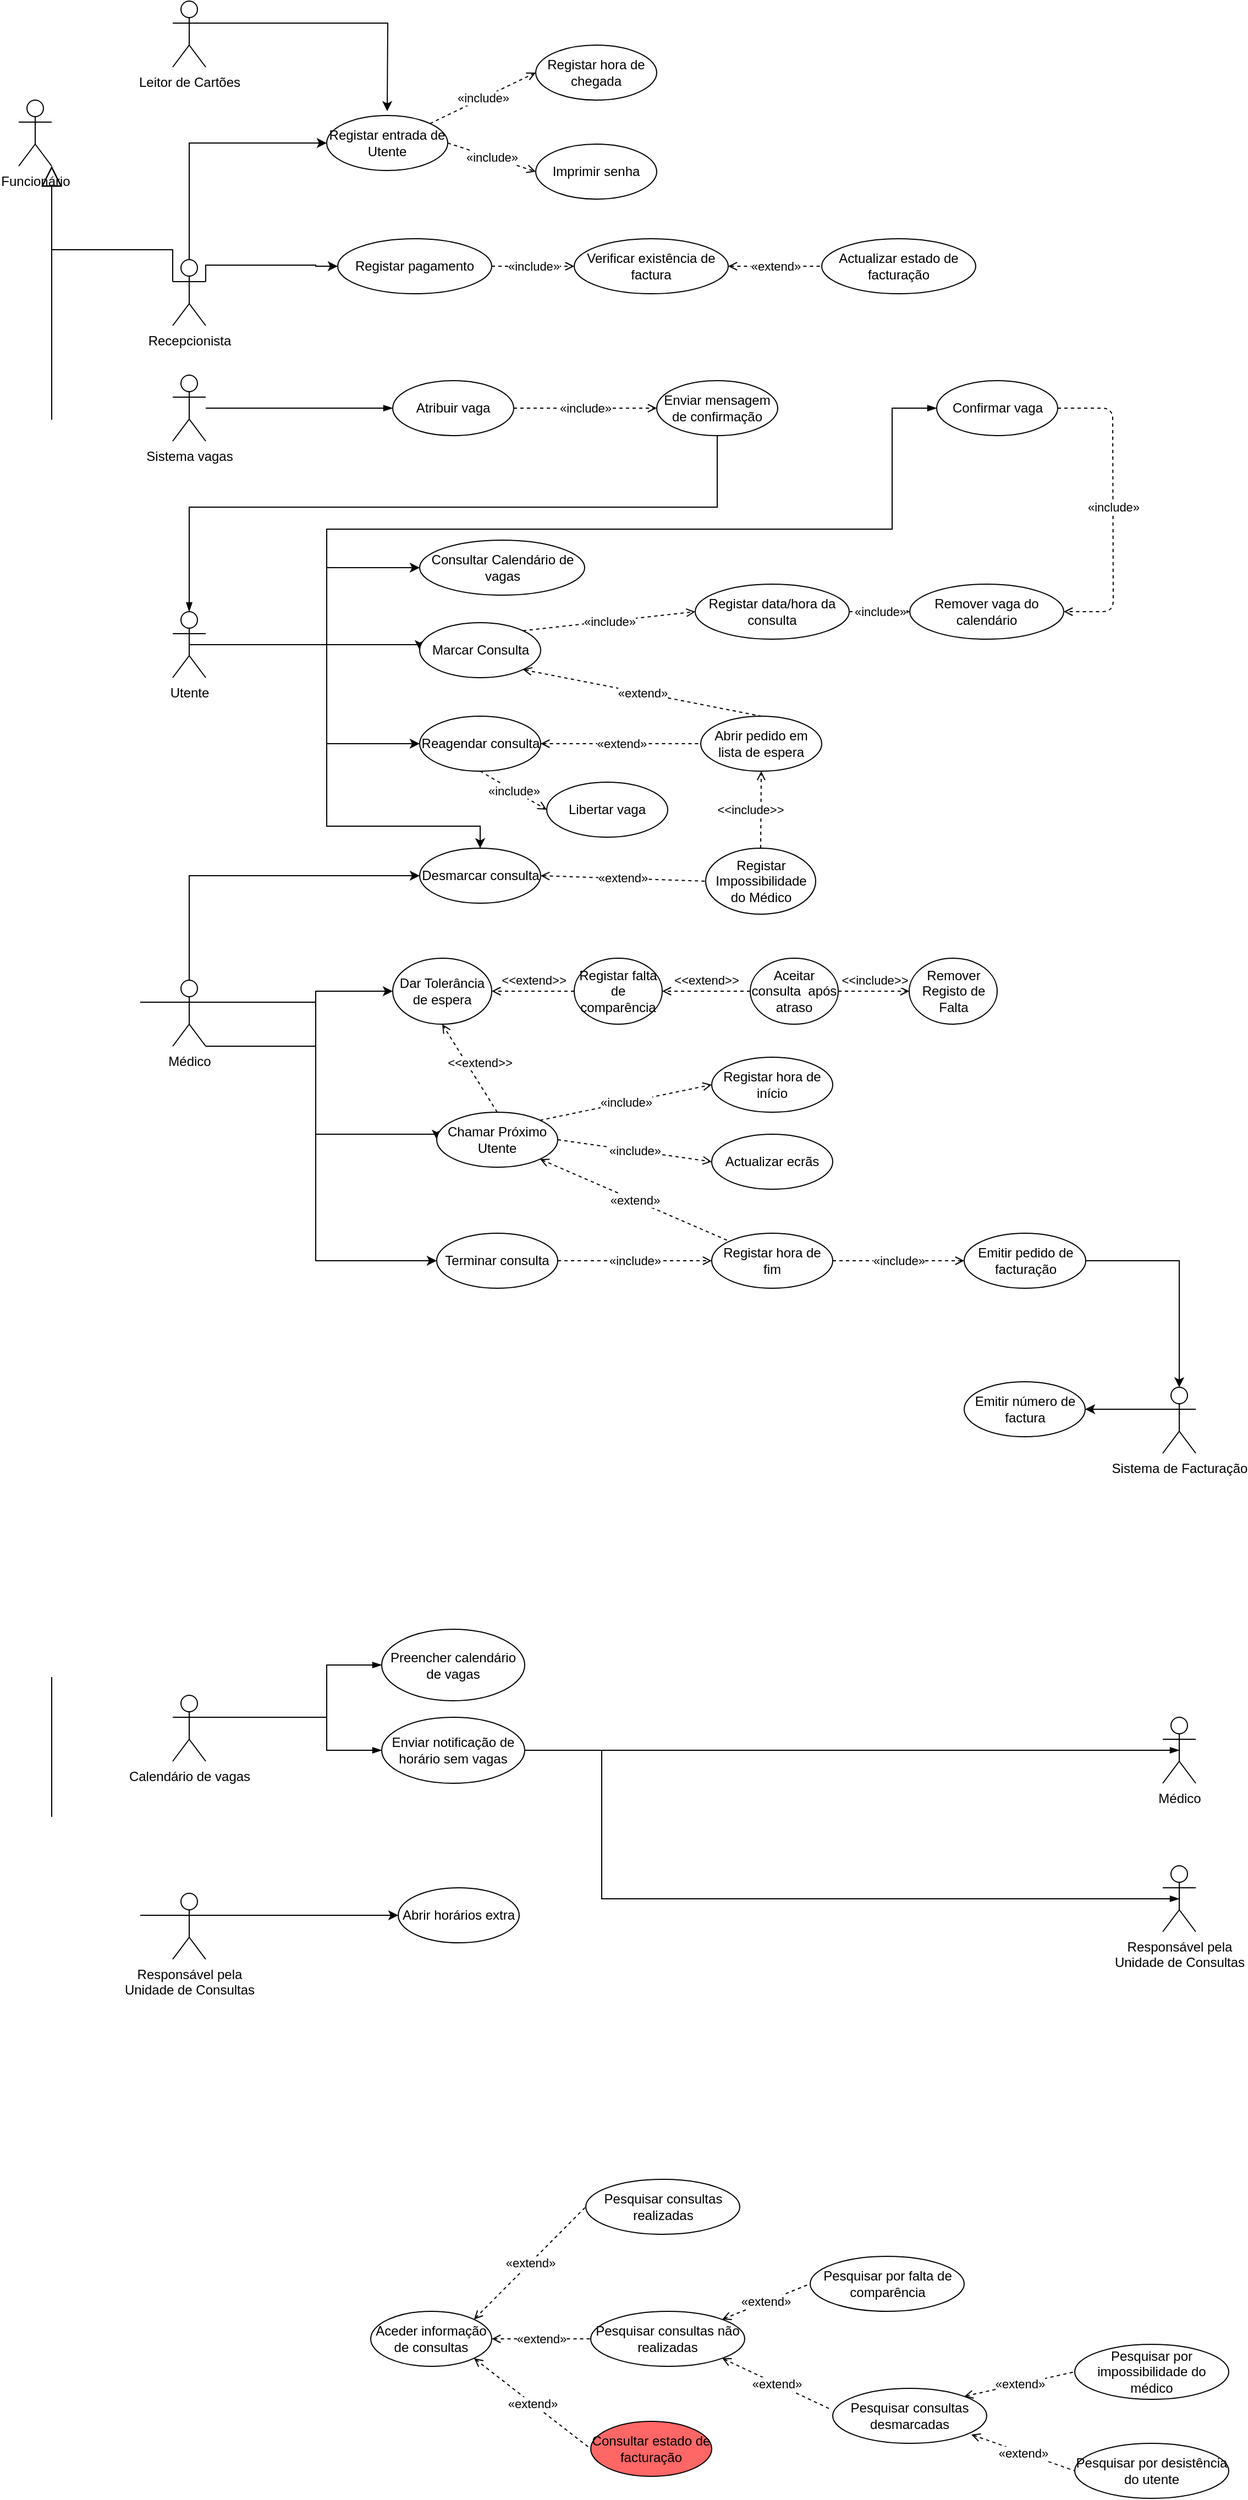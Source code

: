 <mxfile version="14.1.8" type="device" pages="7"><diagram id="rlIW9Z-ZCgGAsV9PnPNQ" name="Page-1"><mxGraphModel dx="1086" dy="1975" grid="1" gridSize="10" guides="1" tooltips="1" connect="1" arrows="1" fold="1" page="1" pageScale="1" pageWidth="827" pageHeight="1169" math="0" shadow="0"><root><mxCell id="0"/><mxCell id="1" parent="0"/><mxCell id="YZ48Ijt9OCrha46DnuaJ-13" style="edgeStyle=orthogonalEdgeStyle;rounded=0;orthogonalLoop=1;jettySize=auto;html=1;exitX=0.5;exitY=0.5;exitDx=0;exitDy=0;exitPerimeter=0;entryX=0;entryY=0.5;entryDx=0;entryDy=0;" parent="1" source="YZ48Ijt9OCrha46DnuaJ-1" target="gLj6kiCUZ7eMAXrR_UM_-36" edge="1"><mxGeometry relative="1" as="geometry"><mxPoint x="434.5" y="-105" as="targetPoint"/><Array as="points"><mxPoint x="444.5" y="-25"/></Array></mxGeometry></mxCell><mxCell id="gLj6kiCUZ7eMAXrR_UM_-108" style="edgeStyle=orthogonalEdgeStyle;rounded=0;orthogonalLoop=1;jettySize=auto;html=1;entryX=0;entryY=0.5;entryDx=0;entryDy=0;startArrow=none;startFill=0;startSize=6;endArrow=blockThin;endFill=1;endSize=6;" parent="1" source="YZ48Ijt9OCrha46DnuaJ-1" target="gLj6kiCUZ7eMAXrR_UM_-107" edge="1"><mxGeometry relative="1" as="geometry"><Array as="points"><mxPoint x="360" y="-25"/><mxPoint x="360" y="-130"/><mxPoint x="874" y="-130"/><mxPoint x="874" y="-240"/></Array></mxGeometry></mxCell><mxCell id="lVFyNzvFV3RCxDPBxhwB-56" style="edgeStyle=orthogonalEdgeStyle;rounded=0;orthogonalLoop=1;jettySize=auto;html=1;exitX=0.5;exitY=0.5;exitDx=0;exitDy=0;exitPerimeter=0;entryX=0.5;entryY=0;entryDx=0;entryDy=0;" parent="1" source="YZ48Ijt9OCrha46DnuaJ-1" target="gLj6kiCUZ7eMAXrR_UM_-7" edge="1"><mxGeometry relative="1" as="geometry"><mxPoint x="511.5" y="167" as="targetPoint"/><Array as="points"><mxPoint x="360" y="-25"/><mxPoint x="360" y="140"/><mxPoint x="499" y="140"/></Array></mxGeometry></mxCell><mxCell id="lVFyNzvFV3RCxDPBxhwB-57" style="edgeStyle=orthogonalEdgeStyle;rounded=0;orthogonalLoop=1;jettySize=auto;html=1;entryX=0;entryY=0.5;entryDx=0;entryDy=0;" parent="1" source="YZ48Ijt9OCrha46DnuaJ-1" target="gLj6kiCUZ7eMAXrR_UM_-11" edge="1"><mxGeometry relative="1" as="geometry"><Array as="points"><mxPoint x="360" y="-25"/><mxPoint x="360" y="65"/></Array></mxGeometry></mxCell><mxCell id="RF34l_aaWgoZJcNUR6ka-8" style="edgeStyle=orthogonalEdgeStyle;rounded=0;orthogonalLoop=1;jettySize=auto;html=1;exitX=0.5;exitY=0.5;exitDx=0;exitDy=0;exitPerimeter=0;entryX=0;entryY=0.5;entryDx=0;entryDy=0;" parent="1" source="YZ48Ijt9OCrha46DnuaJ-1" target="RF34l_aaWgoZJcNUR6ka-7" edge="1"><mxGeometry relative="1" as="geometry"><Array as="points"><mxPoint x="360" y="-25"/><mxPoint x="360" y="-95"/></Array></mxGeometry></mxCell><mxCell id="YZ48Ijt9OCrha46DnuaJ-1" value="Utente" style="shape=umlActor;verticalLabelPosition=bottom;verticalAlign=top;html=1;outlineConnect=0;" parent="1" vertex="1"><mxGeometry x="220" y="-55" width="30" height="60" as="geometry"/></mxCell><mxCell id="PQM-Ch74UPkepPEKcutR-7" style="edgeStyle=orthogonalEdgeStyle;rounded=0;orthogonalLoop=1;jettySize=auto;html=1;exitX=0.5;exitY=0;exitDx=0;exitDy=0;exitPerimeter=0;entryX=0;entryY=0.5;entryDx=0;entryDy=0;" parent="1" source="YZ48Ijt9OCrha46DnuaJ-2" target="gLj6kiCUZ7eMAXrR_UM_-38" edge="1"><mxGeometry relative="1" as="geometry"/></mxCell><mxCell id="YZ48Ijt9OCrha46DnuaJ-2" value="Recepcionista" style="shape=umlActor;verticalLabelPosition=bottom;verticalAlign=top;html=1;outlineConnect=0;" parent="1" vertex="1"><mxGeometry x="220" y="-375" width="30" height="60" as="geometry"/></mxCell><mxCell id="gLj6kiCUZ7eMAXrR_UM_-43" style="edgeStyle=orthogonalEdgeStyle;rounded=0;orthogonalLoop=1;jettySize=auto;html=1;entryX=0;entryY=0.5;entryDx=0;entryDy=0;exitX=1;exitY=1;exitDx=0;exitDy=0;exitPerimeter=0;" parent="1" source="YZ48Ijt9OCrha46DnuaJ-3" target="YZ48Ijt9OCrha46DnuaJ-24" edge="1"><mxGeometry relative="1" as="geometry"><Array as="points"><mxPoint x="250" y="340"/><mxPoint x="350" y="340"/><mxPoint x="350" y="420"/><mxPoint x="460" y="420"/></Array></mxGeometry></mxCell><mxCell id="gLj6kiCUZ7eMAXrR_UM_-44" style="edgeStyle=orthogonalEdgeStyle;rounded=0;orthogonalLoop=1;jettySize=auto;html=1;entryX=0;entryY=0.5;entryDx=0;entryDy=0;" parent="1" target="lVFyNzvFV3RCxDPBxhwB-42" edge="1"><mxGeometry relative="1" as="geometry"><Array as="points"><mxPoint x="350" y="300"/><mxPoint x="350" y="290"/></Array><mxPoint x="390" y="605" as="targetPoint"/><mxPoint x="250" y="300" as="sourcePoint"/></mxGeometry></mxCell><mxCell id="gLj6kiCUZ7eMAXrR_UM_-46" style="edgeStyle=orthogonalEdgeStyle;rounded=0;orthogonalLoop=1;jettySize=auto;html=1;entryX=0;entryY=0.5;entryDx=0;entryDy=0;exitX=1;exitY=0.333;exitDx=0;exitDy=0;exitPerimeter=0;" parent="1" source="YZ48Ijt9OCrha46DnuaJ-3" target="gLj6kiCUZ7eMAXrR_UM_-5" edge="1"><mxGeometry relative="1" as="geometry"><Array as="points"><mxPoint x="350" y="300"/><mxPoint x="350" y="535"/></Array></mxGeometry></mxCell><mxCell id="PQM-Ch74UPkepPEKcutR-12" style="edgeStyle=orthogonalEdgeStyle;rounded=0;orthogonalLoop=1;jettySize=auto;html=1;exitX=0.5;exitY=0;exitDx=0;exitDy=0;exitPerimeter=0;entryX=0;entryY=0.5;entryDx=0;entryDy=0;" parent="1" source="YZ48Ijt9OCrha46DnuaJ-3" target="gLj6kiCUZ7eMAXrR_UM_-7" edge="1"><mxGeometry relative="1" as="geometry"/></mxCell><mxCell id="YZ48Ijt9OCrha46DnuaJ-3" value="Médico" style="shape=umlActor;verticalLabelPosition=bottom;verticalAlign=top;html=1;outlineConnect=0;" parent="1" vertex="1"><mxGeometry x="220" y="280" width="30" height="60" as="geometry"/></mxCell><mxCell id="YZ48Ijt9OCrha46DnuaJ-8" value="Responsável pela&lt;br&gt;Unidade de Consultas" style="shape=umlActor;verticalLabelPosition=bottom;verticalAlign=top;html=1;outlineConnect=0;" parent="1" vertex="1"><mxGeometry x="1120" y="1085" width="30" height="60" as="geometry"/></mxCell><mxCell id="gLj6kiCUZ7eMAXrR_UM_-84" style="edgeStyle=orthogonalEdgeStyle;rounded=0;orthogonalLoop=1;jettySize=auto;html=1;entryX=0;entryY=0.5;entryDx=0;entryDy=0;startArrow=none;startFill=0;startSize=6;endArrow=blockThin;endFill=1;endSize=6;" parent="1" source="YZ48Ijt9OCrha46DnuaJ-9" target="gLj6kiCUZ7eMAXrR_UM_-83" edge="1"><mxGeometry relative="1" as="geometry"><Array as="points"><mxPoint x="360" y="950"/><mxPoint x="360" y="903"/></Array></mxGeometry></mxCell><mxCell id="YZ48Ijt9OCrha46DnuaJ-9" value="Calendário de vagas" style="shape=umlActor;verticalLabelPosition=bottom;verticalAlign=top;html=1;outlineConnect=0;" parent="1" vertex="1"><mxGeometry x="220" y="930" width="30" height="60" as="geometry"/></mxCell><mxCell id="YZ48Ijt9OCrha46DnuaJ-24" value="Chamar Próximo Utente" style="ellipse;whiteSpace=wrap;html=1;" parent="1" vertex="1"><mxGeometry x="460" y="400" width="110" height="50" as="geometry"/></mxCell><mxCell id="gLj6kiCUZ7eMAXrR_UM_-2" value="Imprimir senha" style="ellipse;whiteSpace=wrap;html=1;" parent="1" vertex="1"><mxGeometry x="550" y="-480" width="110" height="50" as="geometry"/></mxCell><mxCell id="gLj6kiCUZ7eMAXrR_UM_-3" value="«include»" style="endArrow=open;endSize=6;endFill=0;html=1;startArrow=none;startFill=0;verticalAlign=middle;dashed=1;entryX=0;entryY=0.5;entryDx=0;entryDy=0;exitX=1;exitY=0.5;exitDx=0;exitDy=0;" parent="1" source="gLj6kiCUZ7eMAXrR_UM_-38" target="gLj6kiCUZ7eMAXrR_UM_-2" edge="1"><mxGeometry width="160" relative="1" as="geometry"><mxPoint x="515.5" y="-450" as="sourcePoint"/><mxPoint x="795.5" y="-281" as="targetPoint"/></mxGeometry></mxCell><mxCell id="gLj6kiCUZ7eMAXrR_UM_-4" value="Aceder informação de consultas" style="ellipse;whiteSpace=wrap;html=1;" parent="1" vertex="1"><mxGeometry x="400" y="1490" width="110" height="50" as="geometry"/></mxCell><mxCell id="gLj6kiCUZ7eMAXrR_UM_-5" value="Terminar consulta" style="ellipse;whiteSpace=wrap;html=1;" parent="1" vertex="1"><mxGeometry x="460" y="510" width="110" height="50" as="geometry"/></mxCell><mxCell id="gLj6kiCUZ7eMAXrR_UM_-7" value="Desmarcar consulta" style="ellipse;whiteSpace=wrap;html=1;" parent="1" vertex="1"><mxGeometry x="444.5" y="160" width="110" height="50" as="geometry"/></mxCell><mxCell id="gLj6kiCUZ7eMAXrR_UM_-11" value="Reagendar consulta" style="ellipse;whiteSpace=wrap;html=1;" parent="1" vertex="1"><mxGeometry x="444.5" y="40" width="110" height="50" as="geometry"/></mxCell><mxCell id="gLj6kiCUZ7eMAXrR_UM_-36" value="Marcar Consulta" style="ellipse;whiteSpace=wrap;html=1;" parent="1" vertex="1"><mxGeometry x="444.5" y="-45" width="110" height="50" as="geometry"/></mxCell><mxCell id="gLj6kiCUZ7eMAXrR_UM_-38" value="Registar entrada de Utente" style="ellipse;whiteSpace=wrap;html=1;" parent="1" vertex="1"><mxGeometry x="360" y="-506" width="110" height="50" as="geometry"/></mxCell><mxCell id="gLj6kiCUZ7eMAXrR_UM_-42" style="edgeStyle=orthogonalEdgeStyle;rounded=0;orthogonalLoop=1;jettySize=auto;html=1;exitX=1;exitY=0.333;exitDx=0;exitDy=0;exitPerimeter=0;" parent="1" source="gLj6kiCUZ7eMAXrR_UM_-41" edge="1"><mxGeometry relative="1" as="geometry"><mxPoint x="415" y="-510" as="targetPoint"/></mxGeometry></mxCell><mxCell id="gLj6kiCUZ7eMAXrR_UM_-41" value="Leitor de Cartões" style="shape=umlActor;verticalLabelPosition=bottom;verticalAlign=top;html=1;outlineConnect=0;" parent="1" vertex="1"><mxGeometry x="220" y="-610" width="30" height="60" as="geometry"/></mxCell><mxCell id="gLj6kiCUZ7eMAXrR_UM_-47" value="«include»" style="endArrow=open;endSize=6;endFill=0;html=1;startArrow=none;startFill=0;verticalAlign=middle;dashed=1;entryX=0;entryY=0.5;entryDx=0;entryDy=0;exitX=1;exitY=0.5;exitDx=0;exitDy=0;" parent="1" source="YZ48Ijt9OCrha46DnuaJ-24" target="gLj6kiCUZ7eMAXrR_UM_-48" edge="1"><mxGeometry width="160" relative="1" as="geometry"><mxPoint x="579" y="225" as="sourcePoint"/><mxPoint x="680" y="220" as="targetPoint"/></mxGeometry></mxCell><mxCell id="gLj6kiCUZ7eMAXrR_UM_-48" value="Actualizar ecrãs" style="ellipse;whiteSpace=wrap;html=1;" parent="1" vertex="1"><mxGeometry x="710" y="420" width="110" height="50" as="geometry"/></mxCell><mxCell id="gLj6kiCUZ7eMAXrR_UM_-49" value="Registar hora de início" style="ellipse;whiteSpace=wrap;html=1;" parent="1" vertex="1"><mxGeometry x="710" y="350" width="110" height="50" as="geometry"/></mxCell><mxCell id="gLj6kiCUZ7eMAXrR_UM_-50" value="«include»" style="endArrow=open;endSize=6;endFill=0;html=1;startArrow=none;startFill=0;verticalAlign=middle;dashed=1;exitX=1;exitY=0;exitDx=0;exitDy=0;entryX=0;entryY=0.5;entryDx=0;entryDy=0;" parent="1" source="YZ48Ijt9OCrha46DnuaJ-24" target="gLj6kiCUZ7eMAXrR_UM_-49" edge="1"><mxGeometry width="160" relative="1" as="geometry"><mxPoint x="710" y="580" as="sourcePoint"/><mxPoint x="830" y="580" as="targetPoint"/></mxGeometry></mxCell><mxCell id="gLj6kiCUZ7eMAXrR_UM_-52" value="Registar hora de fim" style="ellipse;whiteSpace=wrap;html=1;" parent="1" vertex="1"><mxGeometry x="710" y="510" width="110" height="50" as="geometry"/></mxCell><mxCell id="gLj6kiCUZ7eMAXrR_UM_-57" value="«extend»" style="endArrow=none;endSize=6;endFill=0;html=1;startArrow=open;startFill=0;verticalAlign=middle;dashed=1;exitX=1;exitY=1;exitDx=0;exitDy=0;entryX=0;entryY=0;entryDx=0;entryDy=0;" parent="1" source="YZ48Ijt9OCrha46DnuaJ-24" target="gLj6kiCUZ7eMAXrR_UM_-52" edge="1"><mxGeometry width="160" relative="1" as="geometry"><mxPoint x="710" y="760" as="sourcePoint"/><mxPoint x="830" y="760" as="targetPoint"/><Array as="points"/></mxGeometry></mxCell><mxCell id="gLj6kiCUZ7eMAXrR_UM_-66" value="«include»" style="endArrow=open;endSize=6;endFill=0;html=1;startArrow=none;startFill=0;verticalAlign=middle;dashed=1;exitX=1;exitY=0.5;exitDx=0;exitDy=0;entryX=0;entryY=0.5;entryDx=0;entryDy=0;" parent="1" source="gLj6kiCUZ7eMAXrR_UM_-52" target="VAAhUo6mJBoyretd-Kmi-9" edge="1"><mxGeometry width="160" relative="1" as="geometry"><mxPoint x="539.497" y="182.678" as="sourcePoint"/><mxPoint x="1190" y="80" as="targetPoint"/><Array as="points"/></mxGeometry></mxCell><mxCell id="gLj6kiCUZ7eMAXrR_UM_-80" style="edgeStyle=orthogonalEdgeStyle;rounded=0;orthogonalLoop=1;jettySize=auto;html=1;exitX=1;exitY=1;exitDx=0;exitDy=0;exitPerimeter=0;entryX=0;entryY=0.333;entryDx=0;entryDy=0;entryPerimeter=0;endArrow=none;endFill=0;startArrow=block;startFill=0;endSize=6;startSize=16;" parent="1" source="gLj6kiCUZ7eMAXrR_UM_-77" target="YZ48Ijt9OCrha46DnuaJ-2" edge="1"><mxGeometry relative="1" as="geometry"><Array as="points"><mxPoint x="110" y="-384"/></Array></mxGeometry></mxCell><mxCell id="gLj6kiCUZ7eMAXrR_UM_-77" value="Funcionário" style="shape=umlActor;verticalLabelPosition=bottom;verticalAlign=top;html=1;outlineConnect=0;fillColor=none;" parent="1" vertex="1"><mxGeometry x="80" y="-520" width="30" height="60" as="geometry"/></mxCell><mxCell id="gLj6kiCUZ7eMAXrR_UM_-82" style="edgeStyle=orthogonalEdgeStyle;rounded=0;orthogonalLoop=1;jettySize=auto;html=1;endArrow=none;endFill=0;startArrow=block;startFill=0;endSize=6;startSize=16;entryX=0;entryY=0.333;entryDx=0;entryDy=0;entryPerimeter=0;" parent="1" target="YZ48Ijt9OCrha46DnuaJ-3" edge="1"><mxGeometry relative="1" as="geometry"><mxPoint x="110" y="-460" as="sourcePoint"/><mxPoint x="180" y="-20" as="targetPoint"/><Array as="points"><mxPoint x="110" y="200"/><mxPoint x="160" y="200"/><mxPoint x="160" y="300"/></Array></mxGeometry></mxCell><mxCell id="gLj6kiCUZ7eMAXrR_UM_-83" value="Preencher calendário de vagas" style="ellipse;whiteSpace=wrap;html=1;" parent="1" vertex="1"><mxGeometry x="410" y="870" width="130" height="65" as="geometry"/></mxCell><mxCell id="gLj6kiCUZ7eMAXrR_UM_-86" style="edgeStyle=orthogonalEdgeStyle;rounded=0;orthogonalLoop=1;jettySize=auto;html=1;entryX=0;entryY=0.5;entryDx=0;entryDy=0;startArrow=none;startFill=0;startSize=6;endArrow=blockThin;endFill=1;endSize=6;" parent="1" target="gLj6kiCUZ7eMAXrR_UM_-87" edge="1"><mxGeometry relative="1" as="geometry"><mxPoint x="360" y="950" as="sourcePoint"/><mxPoint x="470" y="980" as="targetPoint"/><Array as="points"><mxPoint x="380" y="980"/><mxPoint x="380" y="980"/></Array></mxGeometry></mxCell><mxCell id="gLj6kiCUZ7eMAXrR_UM_-90" style="edgeStyle=orthogonalEdgeStyle;rounded=0;orthogonalLoop=1;jettySize=auto;html=1;entryX=0.5;entryY=0.5;entryDx=0;entryDy=0;entryPerimeter=0;startArrow=none;startFill=0;startSize=6;endArrow=blockThin;endFill=1;endSize=6;" parent="1" source="gLj6kiCUZ7eMAXrR_UM_-87" target="a5AomoWqGmslxi2ikkxO-4" edge="1"><mxGeometry relative="1" as="geometry"><Array as="points"><mxPoint x="760" y="980"/><mxPoint x="760" y="980"/></Array></mxGeometry></mxCell><mxCell id="gLj6kiCUZ7eMAXrR_UM_-92" style="edgeStyle=orthogonalEdgeStyle;rounded=0;orthogonalLoop=1;jettySize=auto;html=1;startArrow=none;startFill=0;startSize=6;endArrow=blockThin;endFill=1;endSize=6;entryX=0.5;entryY=0.5;entryDx=0;entryDy=0;entryPerimeter=0;exitX=1;exitY=0.5;exitDx=0;exitDy=0;" parent="1" source="gLj6kiCUZ7eMAXrR_UM_-87" target="YZ48Ijt9OCrha46DnuaJ-8" edge="1"><mxGeometry relative="1" as="geometry"><mxPoint x="580" y="1040" as="sourcePoint"/><Array as="points"><mxPoint x="510" y="980"/><mxPoint x="610" y="980"/><mxPoint x="610" y="1115"/></Array></mxGeometry></mxCell><mxCell id="gLj6kiCUZ7eMAXrR_UM_-87" value="Enviar notificação de horário sem vagas" style="ellipse;whiteSpace=wrap;html=1;" parent="1" vertex="1"><mxGeometry x="410" y="950" width="130" height="60" as="geometry"/></mxCell><mxCell id="gLj6kiCUZ7eMAXrR_UM_-93" value="Abrir horários extra" style="ellipse;whiteSpace=wrap;html=1;" parent="1" vertex="1"><mxGeometry x="425" y="1105" width="110" height="50" as="geometry"/></mxCell><mxCell id="gLj6kiCUZ7eMAXrR_UM_-97" value="«extend»" style="endArrow=none;endSize=6;endFill=0;html=1;startArrow=open;startFill=0;verticalAlign=middle;dashed=1;exitX=1;exitY=1;exitDx=0;exitDy=0;entryX=0.5;entryY=0;entryDx=0;entryDy=0;" parent="1" source="gLj6kiCUZ7eMAXrR_UM_-36" target="gLj6kiCUZ7eMAXrR_UM_-98" edge="1"><mxGeometry width="160" relative="1" as="geometry"><mxPoint x="604.497" y="-58.838" as="sourcePoint"/><mxPoint x="725.5" y="-75" as="targetPoint"/></mxGeometry></mxCell><mxCell id="gLj6kiCUZ7eMAXrR_UM_-98" value="Abrir pedido em lista de espera" style="ellipse;whiteSpace=wrap;html=1;" parent="1" vertex="1"><mxGeometry x="700" y="40" width="110" height="50" as="geometry"/></mxCell><mxCell id="gLj6kiCUZ7eMAXrR_UM_-105" style="edgeStyle=orthogonalEdgeStyle;rounded=0;orthogonalLoop=1;jettySize=auto;html=1;startArrow=none;startFill=0;startSize=6;endArrow=blockThin;endFill=1;endSize=6;entryX=0;entryY=0.5;entryDx=0;entryDy=0;" parent="1" source="gLj6kiCUZ7eMAXrR_UM_-99" target="gLj6kiCUZ7eMAXrR_UM_-100" edge="1"><mxGeometry relative="1" as="geometry"><mxPoint x="400" y="-240" as="targetPoint"/></mxGeometry></mxCell><mxCell id="gLj6kiCUZ7eMAXrR_UM_-99" value="Sistema vagas" style="shape=umlActor;verticalLabelPosition=bottom;verticalAlign=top;html=1;outlineConnect=0;" parent="1" vertex="1"><mxGeometry x="220" y="-270" width="30" height="60" as="geometry"/></mxCell><mxCell id="gLj6kiCUZ7eMAXrR_UM_-100" value="Atribuir vaga" style="ellipse;whiteSpace=wrap;html=1;" parent="1" vertex="1"><mxGeometry x="420" y="-265" width="110" height="50" as="geometry"/></mxCell><mxCell id="gLj6kiCUZ7eMAXrR_UM_-102" value="«include»" style="endArrow=open;endSize=6;endFill=0;html=1;startArrow=none;startFill=0;verticalAlign=middle;dashed=1;exitX=1;exitY=0.5;exitDx=0;exitDy=0;" parent="1" source="gLj6kiCUZ7eMAXrR_UM_-100" target="gLj6kiCUZ7eMAXrR_UM_-103" edge="1"><mxGeometry width="160" relative="1" as="geometry"><mxPoint x="585" y="-290.42" as="sourcePoint"/><mxPoint x="705" y="-290.42" as="targetPoint"/></mxGeometry></mxCell><mxCell id="gLj6kiCUZ7eMAXrR_UM_-104" style="edgeStyle=orthogonalEdgeStyle;rounded=0;orthogonalLoop=1;jettySize=auto;html=1;entryX=0.5;entryY=0;entryDx=0;entryDy=0;entryPerimeter=0;startArrow=none;startFill=0;startSize=6;endArrow=blockThin;endFill=1;endSize=6;exitX=0.5;exitY=1;exitDx=0;exitDy=0;" parent="1" source="gLj6kiCUZ7eMAXrR_UM_-103" target="YZ48Ijt9OCrha46DnuaJ-1" edge="1"><mxGeometry relative="1" as="geometry"><Array as="points"><mxPoint x="715" y="-150"/><mxPoint x="235" y="-150"/></Array><mxPoint x="800" y="-230" as="sourcePoint"/></mxGeometry></mxCell><mxCell id="gLj6kiCUZ7eMAXrR_UM_-103" value="Enviar mensagem de confirmação" style="ellipse;whiteSpace=wrap;html=1;" parent="1" vertex="1"><mxGeometry x="660" y="-265.0" width="110" height="50" as="geometry"/></mxCell><mxCell id="gLj6kiCUZ7eMAXrR_UM_-107" value="Confirmar vaga" style="ellipse;whiteSpace=wrap;html=1;" parent="1" vertex="1"><mxGeometry x="914.5" y="-265.0" width="110" height="50" as="geometry"/></mxCell><mxCell id="a5AomoWqGmslxi2ikkxO-1" value="Registar hora de chegada" style="ellipse;whiteSpace=wrap;html=1;" parent="1" vertex="1"><mxGeometry x="550" y="-570" width="110" height="50" as="geometry"/></mxCell><mxCell id="a5AomoWqGmslxi2ikkxO-2" value="«include»" style="endArrow=open;endSize=6;endFill=0;html=1;startArrow=none;startFill=0;verticalAlign=middle;dashed=1;entryX=0;entryY=0.5;entryDx=0;entryDy=0;exitX=1;exitY=0;exitDx=0;exitDy=0;" parent="1" source="gLj6kiCUZ7eMAXrR_UM_-38" target="a5AomoWqGmslxi2ikkxO-1" edge="1"><mxGeometry width="160" relative="1" as="geometry"><mxPoint x="475.5" y="-600" as="sourcePoint"/><mxPoint x="575.5" y="-600" as="targetPoint"/></mxGeometry></mxCell><mxCell id="a5AomoWqGmslxi2ikkxO-4" value="Médico" style="shape=umlActor;verticalLabelPosition=bottom;verticalAlign=top;html=1;outlineConnect=0;" parent="1" vertex="1"><mxGeometry x="1120" y="950" width="30" height="60" as="geometry"/></mxCell><mxCell id="lVFyNzvFV3RCxDPBxhwB-1" value="Registar data/hora da consulta" style="ellipse;whiteSpace=wrap;html=1;" parent="1" vertex="1"><mxGeometry x="695" y="-80" width="140" height="50" as="geometry"/></mxCell><mxCell id="lVFyNzvFV3RCxDPBxhwB-2" value="«include»" style="endArrow=open;endSize=6;endFill=0;html=1;startArrow=none;startFill=0;verticalAlign=middle;dashed=1;exitX=1;exitY=0;exitDx=0;exitDy=0;entryX=0;entryY=0.5;entryDx=0;entryDy=0;" parent="1" source="gLj6kiCUZ7eMAXrR_UM_-36" target="lVFyNzvFV3RCxDPBxhwB-1" edge="1"><mxGeometry width="160" relative="1" as="geometry"><mxPoint x="604.5" y="40" as="sourcePoint"/><mxPoint x="724.5" y="40" as="targetPoint"/></mxGeometry></mxCell><mxCell id="lVFyNzvFV3RCxDPBxhwB-8" value="Registar Impossibilidade&lt;br&gt;do Médico" style="ellipse;whiteSpace=wrap;html=1;shadow=0;glass=0;sketch=0;fillColor=none;" parent="1" vertex="1"><mxGeometry x="704.5" y="160" width="100" height="60" as="geometry"/></mxCell><mxCell id="lVFyNzvFV3RCxDPBxhwB-13" value="&amp;lt;&amp;lt;include&amp;gt;&amp;gt;" style="edgeStyle=none;rounded=0;orthogonalLoop=1;jettySize=auto;html=1;entryX=0.5;entryY=1;entryDx=0;entryDy=0;endArrow=open;endFill=0;startArrow=none;startFill=0;sketch=0;dashed=1;exitX=0.5;exitY=0;exitDx=0;exitDy=0;" parent="1" source="lVFyNzvFV3RCxDPBxhwB-8" target="gLj6kiCUZ7eMAXrR_UM_-98" edge="1"><mxGeometry y="10" relative="1" as="geometry"><mxPoint x="820" y="120" as="sourcePoint"/><mxPoint x="674.5" y="-35" as="targetPoint"/><mxPoint as="offset"/></mxGeometry></mxCell><mxCell id="lVFyNzvFV3RCxDPBxhwB-20" value="Pesquisar&amp;nbsp;consultas realizadas" style="ellipse;whiteSpace=wrap;html=1;" parent="1" vertex="1"><mxGeometry x="595.5" y="1370" width="140" height="50" as="geometry"/></mxCell><mxCell id="lVFyNzvFV3RCxDPBxhwB-21" value="«extend»" style="endArrow=none;endSize=6;endFill=0;html=1;startArrow=open;startFill=0;verticalAlign=middle;dashed=1;exitX=1;exitY=0;exitDx=0;exitDy=0;entryX=0;entryY=0.5;entryDx=0;entryDy=0;" parent="1" source="gLj6kiCUZ7eMAXrR_UM_-4" target="lVFyNzvFV3RCxDPBxhwB-20" edge="1"><mxGeometry width="160" relative="1" as="geometry"><mxPoint x="520.5" y="1515" as="sourcePoint"/><mxPoint x="410.5" y="1570" as="targetPoint"/></mxGeometry></mxCell><mxCell id="lVFyNzvFV3RCxDPBxhwB-23" value="Pesquisar&amp;nbsp;consultas não realizadas" style="ellipse;whiteSpace=wrap;html=1;" parent="1" vertex="1"><mxGeometry x="600" y="1490" width="140" height="50" as="geometry"/></mxCell><mxCell id="lVFyNzvFV3RCxDPBxhwB-24" value="Pesquisar&amp;nbsp;por falta de comparência" style="ellipse;whiteSpace=wrap;html=1;" parent="1" vertex="1"><mxGeometry x="799.5" y="1440" width="140" height="50" as="geometry"/></mxCell><mxCell id="lVFyNzvFV3RCxDPBxhwB-25" value="Pesquisar&amp;nbsp;consultas desmarcadas" style="ellipse;whiteSpace=wrap;html=1;" parent="1" vertex="1"><mxGeometry x="820" y="1560" width="140" height="50" as="geometry"/></mxCell><mxCell id="lVFyNzvFV3RCxDPBxhwB-26" value="«extend»" style="endArrow=none;endSize=6;endFill=0;html=1;startArrow=open;startFill=0;verticalAlign=middle;dashed=1;exitX=1;exitY=0;exitDx=0;exitDy=0;entryX=0;entryY=0.5;entryDx=0;entryDy=0;" parent="1" source="lVFyNzvFV3RCxDPBxhwB-23" target="lVFyNzvFV3RCxDPBxhwB-24" edge="1"><mxGeometry width="160" relative="1" as="geometry"><mxPoint x="790" y="1590" as="sourcePoint"/><mxPoint x="910" y="1590" as="targetPoint"/></mxGeometry></mxCell><mxCell id="lVFyNzvFV3RCxDPBxhwB-27" value="«extend»" style="endArrow=none;endSize=6;endFill=0;html=1;startArrow=open;startFill=0;verticalAlign=middle;dashed=1;exitX=1;exitY=0.5;exitDx=0;exitDy=0;entryX=0;entryY=0.5;entryDx=0;entryDy=0;" parent="1" source="gLj6kiCUZ7eMAXrR_UM_-4" target="lVFyNzvFV3RCxDPBxhwB-23" edge="1"><mxGeometry width="160" relative="1" as="geometry"><mxPoint x="499.997" y="1532.678" as="sourcePoint"/><mxPoint x="530.5" y="1480" as="targetPoint"/></mxGeometry></mxCell><mxCell id="lVFyNzvFV3RCxDPBxhwB-28" value="«extend»" style="endArrow=none;endSize=6;endFill=0;html=1;startArrow=open;startFill=0;verticalAlign=middle;dashed=1;exitX=1;exitY=1;exitDx=0;exitDy=0;entryX=-0.014;entryY=0.38;entryDx=0;entryDy=0;entryPerimeter=0;" parent="1" source="lVFyNzvFV3RCxDPBxhwB-23" target="lVFyNzvFV3RCxDPBxhwB-25" edge="1"><mxGeometry width="160" relative="1" as="geometry"><mxPoint x="400" y="1380" as="sourcePoint"/><mxPoint x="520" y="1380" as="targetPoint"/></mxGeometry></mxCell><mxCell id="lVFyNzvFV3RCxDPBxhwB-29" value="«extend»" style="endArrow=none;endSize=6;endFill=0;html=1;startArrow=open;startFill=0;verticalAlign=middle;dashed=1;exitX=1;exitY=0;exitDx=0;exitDy=0;entryX=0;entryY=0.5;entryDx=0;entryDy=0;" parent="1" source="lVFyNzvFV3RCxDPBxhwB-25" target="lVFyNzvFV3RCxDPBxhwB-30" edge="1"><mxGeometry width="160" relative="1" as="geometry"><mxPoint x="380" y="1550" as="sourcePoint"/><mxPoint x="450" y="1650" as="targetPoint"/></mxGeometry></mxCell><mxCell id="lVFyNzvFV3RCxDPBxhwB-30" value="Pesquisar&amp;nbsp;por impossibilidade do médico" style="ellipse;whiteSpace=wrap;html=1;" parent="1" vertex="1"><mxGeometry x="1040" y="1520" width="140" height="50" as="geometry"/></mxCell><mxCell id="lVFyNzvFV3RCxDPBxhwB-31" value="Pesquisar&amp;nbsp;por desistência do utente" style="ellipse;whiteSpace=wrap;html=1;" parent="1" vertex="1"><mxGeometry x="1040" y="1610" width="140" height="50" as="geometry"/></mxCell><mxCell id="lVFyNzvFV3RCxDPBxhwB-32" value="«extend»" style="endArrow=none;endSize=6;endFill=0;html=1;startArrow=open;startFill=0;verticalAlign=middle;dashed=1;entryX=0;entryY=0.5;entryDx=0;entryDy=0;" parent="1" target="lVFyNzvFV3RCxDPBxhwB-31" edge="1"><mxGeometry width="160" relative="1" as="geometry"><mxPoint x="946" y="1602" as="sourcePoint"/><mxPoint x="1050" y="1595" as="targetPoint"/></mxGeometry></mxCell><mxCell id="lVFyNzvFV3RCxDPBxhwB-33" value="«include»" style="endArrow=open;endSize=6;endFill=0;html=1;startArrow=none;startFill=0;verticalAlign=middle;dashed=1;entryX=0;entryY=0.5;entryDx=0;entryDy=0;exitX=1;exitY=0.5;exitDx=0;exitDy=0;" parent="1" source="gLj6kiCUZ7eMAXrR_UM_-5" target="gLj6kiCUZ7eMAXrR_UM_-52" edge="1"><mxGeometry width="160" relative="1" as="geometry"><mxPoint x="590.001" y="549.998" as="sourcePoint"/><mxPoint x="736.11" y="582.32" as="targetPoint"/><Array as="points"/></mxGeometry></mxCell><mxCell id="lVFyNzvFV3RCxDPBxhwB-35" value="&amp;lt;&amp;lt;extend&amp;gt;&amp;gt;" style="rounded=0;orthogonalLoop=1;jettySize=auto;html=1;entryX=0.5;entryY=1;entryDx=0;entryDy=0;dashed=1;endArrow=open;endFill=0;exitX=0.5;exitY=0;exitDx=0;exitDy=0;" parent="1" source="YZ48Ijt9OCrha46DnuaJ-24" target="lVFyNzvFV3RCxDPBxhwB-42" edge="1"><mxGeometry y="-10" relative="1" as="geometry"><mxPoint x="515" y="400" as="sourcePoint"/><mxPoint x="500" y="525" as="targetPoint"/><mxPoint as="offset"/></mxGeometry></mxCell><mxCell id="lVFyNzvFV3RCxDPBxhwB-42" value="Dar Tolerância de espera" style="ellipse;whiteSpace=wrap;html=1;shadow=0;glass=0;sketch=0;fillColor=none;" parent="1" vertex="1"><mxGeometry x="420" y="260" width="90" height="60" as="geometry"/></mxCell><mxCell id="lVFyNzvFV3RCxDPBxhwB-44" value="&amp;lt;&amp;lt;extend&amp;gt;&amp;gt;" style="rounded=0;orthogonalLoop=1;jettySize=auto;html=1;entryX=1;entryY=0.5;entryDx=0;entryDy=0;dashed=1;endArrow=open;endFill=0;exitX=0;exitY=0.5;exitDx=0;exitDy=0;" parent="1" source="lVFyNzvFV3RCxDPBxhwB-45" target="lVFyNzvFV3RCxDPBxhwB-42" edge="1"><mxGeometry y="-10" relative="1" as="geometry"><mxPoint x="635" y="275" as="sourcePoint"/><mxPoint x="675" y="165" as="targetPoint"/><mxPoint as="offset"/></mxGeometry></mxCell><mxCell id="lVFyNzvFV3RCxDPBxhwB-45" value="Registar falta de comparência" style="ellipse;whiteSpace=wrap;html=1;shadow=0;glass=0;sketch=0;fillColor=none;" parent="1" vertex="1"><mxGeometry x="585" y="260" width="80" height="60" as="geometry"/></mxCell><mxCell id="lVFyNzvFV3RCxDPBxhwB-47" value="Aceitar consulta&amp;nbsp; após atraso" style="ellipse;whiteSpace=wrap;html=1;shadow=0;glass=0;sketch=0;fillColor=none;" parent="1" vertex="1"><mxGeometry x="745" y="260" width="80" height="60" as="geometry"/></mxCell><mxCell id="lVFyNzvFV3RCxDPBxhwB-48" value="&amp;lt;&amp;lt;extend&amp;gt;&amp;gt;" style="edgeStyle=orthogonalEdgeStyle;rounded=0;orthogonalLoop=1;jettySize=auto;html=1;entryX=1;entryY=0.5;entryDx=0;entryDy=0;dashed=1;endArrow=open;endFill=0;exitX=0;exitY=0.5;exitDx=0;exitDy=0;" parent="1" source="lVFyNzvFV3RCxDPBxhwB-47" target="lVFyNzvFV3RCxDPBxhwB-45" edge="1"><mxGeometry y="-10" relative="1" as="geometry"><mxPoint x="765" y="20" as="sourcePoint"/><mxPoint x="665" y="20" as="targetPoint"/><mxPoint as="offset"/></mxGeometry></mxCell><mxCell id="lVFyNzvFV3RCxDPBxhwB-51" value="Remover Registo de Falta" style="ellipse;whiteSpace=wrap;html=1;shadow=0;glass=0;sketch=0;fillColor=none;" parent="1" vertex="1"><mxGeometry x="889.5" y="260" width="80" height="60" as="geometry"/></mxCell><mxCell id="lVFyNzvFV3RCxDPBxhwB-52" value="&amp;lt;&amp;lt;include&amp;gt;&amp;gt;" style="edgeStyle=none;rounded=0;orthogonalLoop=1;jettySize=auto;html=1;endArrow=open;endFill=0;startArrow=none;startFill=0;sketch=0;dashed=1;exitX=1;exitY=0.5;exitDx=0;exitDy=0;entryX=0;entryY=0.5;entryDx=0;entryDy=0;" parent="1" source="lVFyNzvFV3RCxDPBxhwB-47" target="lVFyNzvFV3RCxDPBxhwB-51" edge="1"><mxGeometry y="10" relative="1" as="geometry"><mxPoint x="945" y="258.02" as="sourcePoint"/><mxPoint x="975" y="60" as="targetPoint"/><mxPoint as="offset"/></mxGeometry></mxCell><mxCell id="lVFyNzvFV3RCxDPBxhwB-55" value="«extend»" style="endArrow=none;endSize=6;endFill=0;html=1;startArrow=open;startFill=0;verticalAlign=middle;dashed=1;exitX=1;exitY=0.5;exitDx=0;exitDy=0;entryX=0;entryY=0.5;entryDx=0;entryDy=0;" parent="1" source="gLj6kiCUZ7eMAXrR_UM_-7" target="lVFyNzvFV3RCxDPBxhwB-8" edge="1"><mxGeometry width="160" relative="1" as="geometry"><mxPoint x="538.391" y="172.678" as="sourcePoint"/><mxPoint x="684.5" y="290" as="targetPoint"/></mxGeometry></mxCell><mxCell id="lVFyNzvFV3RCxDPBxhwB-58" value="«extend»" style="endArrow=none;endSize=6;endFill=0;html=1;startArrow=open;startFill=0;verticalAlign=middle;dashed=1;exitX=1;exitY=0.5;exitDx=0;exitDy=0;entryX=0;entryY=0.5;entryDx=0;entryDy=0;" parent="1" source="gLj6kiCUZ7eMAXrR_UM_-11" target="gLj6kiCUZ7eMAXrR_UM_-98" edge="1"><mxGeometry width="160" relative="1" as="geometry"><mxPoint x="554.5" y="-65" as="sourcePoint"/><mxPoint x="665.5" y="-65" as="targetPoint"/></mxGeometry></mxCell><mxCell id="Hd_l0J1ptChqnH6OeWgn-1" value="Consultar estado de facturação" style="ellipse;whiteSpace=wrap;html=1;fillColor=#FF6666;" parent="1" vertex="1"><mxGeometry x="600" y="1590" width="110" height="50" as="geometry"/></mxCell><mxCell id="zkyNlk05eRyV9KaGEp7d-1" value="«extend»" style="endArrow=none;endSize=6;endFill=0;html=1;startArrow=open;startFill=0;verticalAlign=middle;dashed=1;exitX=1;exitY=1;exitDx=0;exitDy=0;entryX=0;entryY=0.5;entryDx=0;entryDy=0;" parent="1" source="gLj6kiCUZ7eMAXrR_UM_-4" target="Hd_l0J1ptChqnH6OeWgn-1" edge="1"><mxGeometry width="160" relative="1" as="geometry"><mxPoint x="590" y="1670" as="sourcePoint"/><mxPoint x="710" y="1670" as="targetPoint"/></mxGeometry></mxCell><mxCell id="VAAhUo6mJBoyretd-Kmi-1" style="edgeStyle=orthogonalEdgeStyle;rounded=0;orthogonalLoop=1;jettySize=auto;html=1;entryX=0;entryY=0.5;entryDx=0;entryDy=0;exitX=1;exitY=0.333;exitDx=0;exitDy=0;exitPerimeter=0;" parent="1" source="YZ48Ijt9OCrha46DnuaJ-2" target="VAAhUo6mJBoyretd-Kmi-10" edge="1"><mxGeometry relative="1" as="geometry"><mxPoint x="330" y="-314" as="sourcePoint"/><Array as="points"><mxPoint x="350" y="-370"/></Array></mxGeometry></mxCell><mxCell id="VAAhUo6mJBoyretd-Kmi-3" style="edgeStyle=orthogonalEdgeStyle;rounded=0;orthogonalLoop=1;jettySize=auto;html=1;entryX=1;entryY=0.5;entryDx=0;entryDy=0;exitX=0;exitY=0.333;exitDx=0;exitDy=0;exitPerimeter=0;" parent="1" source="VAAhUo6mJBoyretd-Kmi-4" target="VAAhUo6mJBoyretd-Kmi-5" edge="1"><mxGeometry relative="1" as="geometry"><Array as="points"/><mxPoint x="1030" y="706" as="sourcePoint"/></mxGeometry></mxCell><mxCell id="VAAhUo6mJBoyretd-Kmi-4" value="Sistema de Facturação" style="shape=umlActor;verticalLabelPosition=bottom;verticalAlign=top;html=1;outlineConnect=0;" parent="1" vertex="1"><mxGeometry x="1120" y="650" width="30" height="60" as="geometry"/></mxCell><mxCell id="VAAhUo6mJBoyretd-Kmi-5" value="Emitir número de factura" style="ellipse;whiteSpace=wrap;html=1;" parent="1" vertex="1"><mxGeometry x="939.5" y="645" width="110" height="50" as="geometry"/></mxCell><mxCell id="VAAhUo6mJBoyretd-Kmi-8" style="edgeStyle=orthogonalEdgeStyle;rounded=0;orthogonalLoop=1;jettySize=auto;html=1;exitX=1;exitY=0.5;exitDx=0;exitDy=0;" parent="1" source="VAAhUo6mJBoyretd-Kmi-9" target="VAAhUo6mJBoyretd-Kmi-4" edge="1"><mxGeometry relative="1" as="geometry"/></mxCell><mxCell id="VAAhUo6mJBoyretd-Kmi-9" value="Emitir pedido de facturação" style="ellipse;whiteSpace=wrap;html=1;fillColor=#FFFFFF;" parent="1" vertex="1"><mxGeometry x="939.5" y="510" width="110.5" height="50" as="geometry"/></mxCell><mxCell id="VAAhUo6mJBoyretd-Kmi-10" value="Registar pagamento" style="ellipse;whiteSpace=wrap;html=1;fillColor=#FFFFFF;" parent="1" vertex="1"><mxGeometry x="370" y="-394" width="140" height="50" as="geometry"/></mxCell><mxCell id="VAAhUo6mJBoyretd-Kmi-11" value="«include»" style="endArrow=open;endSize=6;endFill=0;html=1;startArrow=none;startFill=0;verticalAlign=middle;dashed=1;exitX=1;exitY=0.5;exitDx=0;exitDy=0;" parent="1" source="VAAhUo6mJBoyretd-Kmi-10" target="VAAhUo6mJBoyretd-Kmi-12" edge="1"><mxGeometry width="160" relative="1" as="geometry"><mxPoint x="489.5" y="-400" as="sourcePoint"/><mxPoint x="609.5" y="-400" as="targetPoint"/></mxGeometry></mxCell><mxCell id="VAAhUo6mJBoyretd-Kmi-12" value="Verificar existência de factura" style="ellipse;whiteSpace=wrap;html=1;" parent="1" vertex="1"><mxGeometry x="585" y="-394" width="140" height="50" as="geometry"/></mxCell><mxCell id="VAAhUo6mJBoyretd-Kmi-13" value="«extend»" style="endArrow=none;endSize=6;endFill=0;html=1;startArrow=open;startFill=0;verticalAlign=middle;dashed=1;exitX=1;exitY=0.5;exitDx=0;exitDy=0;" parent="1" source="VAAhUo6mJBoyretd-Kmi-12" target="VAAhUo6mJBoyretd-Kmi-14" edge="1"><mxGeometry width="160" relative="1" as="geometry"><mxPoint x="770" y="-369.5" as="sourcePoint"/><mxPoint x="890" y="-369.5" as="targetPoint"/></mxGeometry></mxCell><mxCell id="VAAhUo6mJBoyretd-Kmi-14" value="Actualizar estado de facturação" style="ellipse;whiteSpace=wrap;html=1;" parent="1" vertex="1"><mxGeometry x="810" y="-394" width="140" height="50" as="geometry"/></mxCell><mxCell id="RF34l_aaWgoZJcNUR6ka-2" value="Remover vaga do calendário" style="ellipse;whiteSpace=wrap;html=1;fillColor=#FFFFFF;" parent="1" vertex="1"><mxGeometry x="890" y="-80" width="140" height="50" as="geometry"/></mxCell><mxCell id="RF34l_aaWgoZJcNUR6ka-3" value="«include»" style="endArrow=open;endSize=6;endFill=0;html=1;startArrow=none;startFill=0;verticalAlign=middle;dashed=1;exitX=1;exitY=0.5;exitDx=0;exitDy=0;entryX=0;entryY=0.5;entryDx=0;entryDy=0;" parent="1" source="lVFyNzvFV3RCxDPBxhwB-1" target="RF34l_aaWgoZJcNUR6ka-2" edge="1"><mxGeometry width="160" relative="1" as="geometry"><mxPoint x="834.5" y="-80" as="sourcePoint"/><mxPoint x="874.5" y="-70" as="targetPoint"/></mxGeometry></mxCell><mxCell id="RF34l_aaWgoZJcNUR6ka-5" value="«include»" style="endArrow=open;endSize=6;endFill=0;html=1;startArrow=none;startFill=0;verticalAlign=middle;dashed=1;exitX=1;exitY=0.5;exitDx=0;exitDy=0;entryX=1;entryY=0.5;entryDx=0;entryDy=0;" parent="1" source="gLj6kiCUZ7eMAXrR_UM_-107" target="RF34l_aaWgoZJcNUR6ka-2" edge="1"><mxGeometry width="160" relative="1" as="geometry"><mxPoint x="824.5" y="-60" as="sourcePoint"/><mxPoint x="894.5" y="-60" as="targetPoint"/><Array as="points"><mxPoint x="1074.5" y="-240"/><mxPoint x="1075" y="-55"/></Array></mxGeometry></mxCell><mxCell id="RF34l_aaWgoZJcNUR6ka-7" value="Consultar Calendário de vagas" style="ellipse;whiteSpace=wrap;html=1;fillColor=#FFFFFF;" parent="1" vertex="1"><mxGeometry x="444.5" y="-120" width="150" height="50" as="geometry"/></mxCell><mxCell id="RF34l_aaWgoZJcNUR6ka-10" style="edgeStyle=orthogonalEdgeStyle;rounded=0;orthogonalLoop=1;jettySize=auto;html=1;entryX=0;entryY=0.5;entryDx=0;entryDy=0;exitX=1;exitY=0.333;exitDx=0;exitDy=0;exitPerimeter=0;" parent="1" target="gLj6kiCUZ7eMAXrR_UM_-93" edge="1"><mxGeometry relative="1" as="geometry"><mxPoint x="250" y="1130" as="sourcePoint"/><mxPoint x="444.5" y="1125" as="targetPoint"/><Array as="points"><mxPoint x="400" y="1130"/><mxPoint x="400" y="1130"/></Array></mxGeometry></mxCell><mxCell id="RF34l_aaWgoZJcNUR6ka-9" value="Responsável pela&lt;br&gt;Unidade de Consultas" style="shape=umlActor;verticalLabelPosition=bottom;verticalAlign=top;html=1;outlineConnect=0;" parent="1" vertex="1"><mxGeometry x="220" y="1110" width="30" height="60" as="geometry"/></mxCell><mxCell id="RF34l_aaWgoZJcNUR6ka-14" style="edgeStyle=orthogonalEdgeStyle;rounded=0;orthogonalLoop=1;jettySize=auto;html=1;endArrow=none;endFill=0;startArrow=block;startFill=0;endSize=6;startSize=16;entryX=0;entryY=0.333;entryDx=0;entryDy=0;entryPerimeter=0;" parent="1" target="RF34l_aaWgoZJcNUR6ka-9" edge="1"><mxGeometry relative="1" as="geometry"><mxPoint x="110" y="-460" as="sourcePoint"/><mxPoint x="200" y="1100" as="targetPoint"/><Array as="points"><mxPoint x="110" y="1130"/></Array></mxGeometry></mxCell><mxCell id="KtWIaubJRehdS1XkoANm-1" value="Libertar vaga" style="ellipse;whiteSpace=wrap;html=1;" parent="1" vertex="1"><mxGeometry x="560" y="100" width="110" height="50" as="geometry"/></mxCell><mxCell id="KtWIaubJRehdS1XkoANm-2" value="«include»" style="endArrow=open;endSize=6;endFill=0;html=1;startArrow=none;startFill=0;verticalAlign=middle;dashed=1;exitX=0.5;exitY=1;exitDx=0;exitDy=0;entryX=0;entryY=0.5;entryDx=0;entryDy=0;" parent="1" source="gLj6kiCUZ7eMAXrR_UM_-11" target="KtWIaubJRehdS1XkoANm-1" edge="1"><mxGeometry width="160" relative="1" as="geometry"><mxPoint x="560" y="180" as="sourcePoint"/><mxPoint x="490" y="120" as="targetPoint"/></mxGeometry></mxCell></root></mxGraphModel></diagram><diagram name="Geral" id="ujyYE0r89mSpp7Ibk0Uk"><mxGraphModel dx="1086" dy="1975" grid="1" gridSize="10" guides="1" tooltips="1" connect="1" arrows="1" fold="1" page="1" pageScale="1" pageWidth="827" pageHeight="1169" math="0" shadow="0"><root><mxCell id="himmAP6LWVybYxXxvN8E-0"/><mxCell id="himmAP6LWVybYxXxvN8E-1" parent="himmAP6LWVybYxXxvN8E-0"/><mxCell id="obEdopfLLKOpjOrzuLuc-0" value="" style="rounded=0;whiteSpace=wrap;html=1;fillColor=none;" parent="himmAP6LWVybYxXxvN8E-1" vertex="1"><mxGeometry x="100" y="-300" width="620" height="320" as="geometry"/></mxCell><mxCell id="IhQsUoqK3H78Yx4-MAug-1" value="" style="rounded=0;whiteSpace=wrap;html=1;fillColor=none;" parent="himmAP6LWVybYxXxvN8E-1" vertex="1"><mxGeometry x="100" y="-1165" width="620" height="845" as="geometry"/></mxCell><mxCell id="Zuv_pYhc3nnCRqj5hbsf-0" style="edgeStyle=orthogonalEdgeStyle;rounded=0;orthogonalLoop=1;jettySize=auto;html=1;entryX=0;entryY=1;entryDx=0;entryDy=0;fontSize=10;exitX=0.5;exitY=0.5;exitDx=0;exitDy=0;exitPerimeter=0;" parent="himmAP6LWVybYxXxvN8E-1" source="Zuv_pYhc3nnCRqj5hbsf-1" target="Zuv_pYhc3nnCRqj5hbsf-10" edge="1"><mxGeometry relative="1" as="geometry"><Array as="points"><mxPoint x="120" y="-1020"/><mxPoint x="120" y="-1046"/></Array></mxGeometry></mxCell><mxCell id="sdXxRYbo0D5OghNpZopQ-0" style="edgeStyle=orthogonalEdgeStyle;rounded=0;orthogonalLoop=1;jettySize=auto;html=1;exitX=0.5;exitY=0.5;exitDx=0;exitDy=0;exitPerimeter=0;" parent="himmAP6LWVybYxXxvN8E-1" source="Zuv_pYhc3nnCRqj5hbsf-1" target="IhQsUoqK3H78Yx4-MAug-5" edge="1"><mxGeometry relative="1" as="geometry"><Array as="points"><mxPoint x="120" y="-1020"/><mxPoint x="120" y="-980"/></Array></mxGeometry></mxCell><mxCell id="Zuv_pYhc3nnCRqj5hbsf-1" value="Recepcionista" style="shape=umlActor;verticalLabelPosition=bottom;verticalAlign=top;html=1;outlineConnect=0;fontSize=10;aspect=fixed;" parent="himmAP6LWVybYxXxvN8E-1" vertex="1"><mxGeometry x="59" y="-1040" width="20" height="40" as="geometry"/></mxCell><mxCell id="Zuv_pYhc3nnCRqj5hbsf-7" value="Imprimir senha" style="ellipse;whiteSpace=wrap;html=1;fontSize=10;" parent="himmAP6LWVybYxXxvN8E-1" vertex="1"><mxGeometry x="359" y="-1080" width="120" height="40" as="geometry"/></mxCell><mxCell id="Zuv_pYhc3nnCRqj5hbsf-8" value="«include»" style="endArrow=open;endSize=6;endFill=0;html=1;startArrow=none;startFill=0;verticalAlign=middle;dashed=1;entryX=0;entryY=0.5;entryDx=0;entryDy=0;exitX=1;exitY=0.5;exitDx=0;exitDy=0;fontSize=10;" parent="himmAP6LWVybYxXxvN8E-1" source="Zuv_pYhc3nnCRqj5hbsf-10" target="Zuv_pYhc3nnCRqj5hbsf-7" edge="1"><mxGeometry width="160" relative="1" as="geometry"><mxPoint x="314.56" y="-1040" as="sourcePoint"/><mxPoint x="594.56" y="-871" as="targetPoint"/></mxGeometry></mxCell><mxCell id="Zuv_pYhc3nnCRqj5hbsf-10" value="Registar entrada de Utente" style="ellipse;whiteSpace=wrap;html=1;fontSize=10;" parent="himmAP6LWVybYxXxvN8E-1" vertex="1"><mxGeometry x="159" y="-1080" width="120" height="40" as="geometry"/></mxCell><mxCell id="Zuv_pYhc3nnCRqj5hbsf-11" style="edgeStyle=orthogonalEdgeStyle;rounded=0;orthogonalLoop=1;jettySize=auto;html=1;entryX=0;entryY=0;entryDx=0;entryDy=0;fontSize=10;exitX=0.5;exitY=0.5;exitDx=0;exitDy=0;exitPerimeter=0;" parent="himmAP6LWVybYxXxvN8E-1" source="Zuv_pYhc3nnCRqj5hbsf-12" target="Zuv_pYhc3nnCRqj5hbsf-10" edge="1"><mxGeometry relative="1" as="geometry"><mxPoint x="174" y="-1060" as="targetPoint"/><Array as="points"><mxPoint x="120" y="-1120"/><mxPoint x="120" y="-1074"/></Array></mxGeometry></mxCell><mxCell id="Zuv_pYhc3nnCRqj5hbsf-12" value="Leitor de Cartões" style="shape=umlActor;verticalLabelPosition=bottom;verticalAlign=top;html=1;outlineConnect=0;fontSize=10;aspect=fixed;" parent="himmAP6LWVybYxXxvN8E-1" vertex="1"><mxGeometry x="59" y="-1140" width="20" height="40" as="geometry"/></mxCell><mxCell id="4ZjrhOAhRUOcqlF2sKNb-12" value="Responsável pela&lt;br style=&quot;font-size: 10px;&quot;&gt;Unidade de Consultas" style="shape=umlActor;verticalLabelPosition=bottom;verticalAlign=top;html=1;outlineConnect=0;fontSize=10;aspect=fixed;" parent="himmAP6LWVybYxXxvN8E-1" vertex="1"><mxGeometry x="749" y="-260" width="20" height="40" as="geometry"/></mxCell><mxCell id="4ZjrhOAhRUOcqlF2sKNb-13" style="edgeStyle=orthogonalEdgeStyle;rounded=0;orthogonalLoop=1;jettySize=auto;html=1;entryX=0;entryY=0.5;entryDx=0;entryDy=0;fontSize=10;" parent="himmAP6LWVybYxXxvN8E-1" target="IhQsUoqK3H78Yx4-MAug-65" edge="1"><mxGeometry relative="1" as="geometry"><mxPoint x="69" y="-100" as="sourcePoint"/><mxPoint x="169" y="-110.0" as="targetPoint"/><Array as="points"><mxPoint x="109" y="-100"/><mxPoint x="109" y="-100"/></Array></mxGeometry></mxCell><mxCell id="4ZjrhOAhRUOcqlF2sKNb-14" style="edgeStyle=orthogonalEdgeStyle;rounded=0;orthogonalLoop=1;jettySize=auto;html=1;entryX=0;entryY=0.5;entryDx=0;entryDy=0;fontSize=10;" parent="himmAP6LWVybYxXxvN8E-1" target="4ZjrhOAhRUOcqlF2sKNb-19" edge="1"><mxGeometry relative="1" as="geometry"><Array as="points"><mxPoint x="129" y="-100"/><mxPoint x="129" y="-180"/></Array><mxPoint x="69" y="-100" as="sourcePoint"/></mxGeometry></mxCell><mxCell id="4ZjrhOAhRUOcqlF2sKNb-15" value="Sistema de vagas" style="shape=umlActor;verticalLabelPosition=bottom;verticalAlign=top;html=1;outlineConnect=0;fontSize=10;aspect=fixed;" parent="himmAP6LWVybYxXxvN8E-1" vertex="1"><mxGeometry x="59" y="-120" width="20" height="40" as="geometry"/></mxCell><mxCell id="4ZjrhOAhRUOcqlF2sKNb-18" style="edgeStyle=orthogonalEdgeStyle;rounded=0;orthogonalLoop=1;jettySize=auto;html=1;fontSize=10;entryX=0.5;entryY=0.5;entryDx=0;entryDy=0;entryPerimeter=0;" parent="himmAP6LWVybYxXxvN8E-1" source="4ZjrhOAhRUOcqlF2sKNb-19" target="4ZjrhOAhRUOcqlF2sKNb-21" edge="1"><mxGeometry relative="1" as="geometry"><Array as="points"><mxPoint x="369" y="-180"/><mxPoint x="369" y="-120"/></Array></mxGeometry></mxCell><mxCell id="4ZjrhOAhRUOcqlF2sKNb-19" value="Enviar notificação de horário sem vagas" style="ellipse;whiteSpace=wrap;html=1;fontSize=10;" parent="himmAP6LWVybYxXxvN8E-1" vertex="1"><mxGeometry x="169" y="-200" width="120" height="40" as="geometry"/></mxCell><mxCell id="4ZjrhOAhRUOcqlF2sKNb-20" value="Abrir horários extra" style="ellipse;whiteSpace=wrap;html=1;fontSize=10;" parent="himmAP6LWVybYxXxvN8E-1" vertex="1"><mxGeometry x="159" y="-520" width="120" height="40" as="geometry"/></mxCell><mxCell id="4ZjrhOAhRUOcqlF2sKNb-21" value="Médico" style="shape=umlActor;verticalLabelPosition=bottom;verticalAlign=top;html=1;outlineConnect=0;fontSize=10;aspect=fixed;" parent="himmAP6LWVybYxXxvN8E-1" vertex="1"><mxGeometry x="749" y="-140" width="20" height="40" as="geometry"/></mxCell><mxCell id="4ZjrhOAhRUOcqlF2sKNb-23" style="edgeStyle=orthogonalEdgeStyle;rounded=0;orthogonalLoop=1;jettySize=auto;html=1;entryX=0;entryY=0.5;entryDx=0;entryDy=0;startArrow=none;startFill=0;endArrow=classic;endFill=1;fontSize=10;" parent="himmAP6LWVybYxXxvN8E-1" source="4ZjrhOAhRUOcqlF2sKNb-24" target="4ZjrhOAhRUOcqlF2sKNb-20" edge="1"><mxGeometry relative="1" as="geometry"/></mxCell><mxCell id="4ZjrhOAhRUOcqlF2sKNb-24" value="&lt;font style=&quot;font-size: 10px;&quot;&gt;Responsável pela&lt;br style=&quot;font-size: 10px;&quot;&gt;Unidade de Consultas&lt;/font&gt;" style="shape=umlActor;verticalLabelPosition=bottom;verticalAlign=top;html=1;outlineConnect=0;fontSize=10;aspect=fixed;" parent="himmAP6LWVybYxXxvN8E-1" vertex="1"><mxGeometry x="59" y="-520" width="20" height="40" as="geometry"/></mxCell><mxCell id="4ZjrhOAhRUOcqlF2sKNb-35" style="edgeStyle=orthogonalEdgeStyle;rounded=0;orthogonalLoop=1;jettySize=auto;html=1;startArrow=none;startFill=0;startSize=6;endArrow=blockThin;endFill=1;endSize=6;entryX=0;entryY=0.5;entryDx=0;entryDy=0;fontSize=10;exitX=0.5;exitY=0.5;exitDx=0;exitDy=0;exitPerimeter=0;" parent="himmAP6LWVybYxXxvN8E-1" source="4ZjrhOAhRUOcqlF2sKNb-15" target="IhQsUoqK3H78Yx4-MAug-66" edge="1"><mxGeometry relative="1" as="geometry"><mxPoint x="169" y="-30.0" as="targetPoint"/><Array as="points"><mxPoint x="129" y="-100"/><mxPoint x="129" y="-20"/></Array></mxGeometry></mxCell><mxCell id="4ZjrhOAhRUOcqlF2sKNb-47" style="edgeStyle=orthogonalEdgeStyle;rounded=0;orthogonalLoop=1;jettySize=auto;html=1;exitX=1;exitY=0.5;exitDx=0;exitDy=0;fontSize=10;entryX=0.5;entryY=0.5;entryDx=0;entryDy=0;entryPerimeter=0;" parent="himmAP6LWVybYxXxvN8E-1" source="4ZjrhOAhRUOcqlF2sKNb-19" target="4ZjrhOAhRUOcqlF2sKNb-12" edge="1"><mxGeometry relative="1" as="geometry"><mxPoint x="299" y="-55" as="sourcePoint"/><mxPoint x="699" y="80" as="targetPoint"/><Array as="points"><mxPoint x="369" y="-180"/><mxPoint x="369" y="-240"/></Array></mxGeometry></mxCell><mxCell id="4ZjrhOAhRUOcqlF2sKNb-48" value="Utente" style="shape=umlActor;verticalLabelPosition=bottom;verticalAlign=top;html=1;outlineConnect=0;fontSize=10;aspect=fixed;" parent="himmAP6LWVybYxXxvN8E-1" vertex="1"><mxGeometry x="749" y="-40" width="20" height="40" as="geometry"/></mxCell><mxCell id="IhQsUoqK3H78Yx4-MAug-19" value="Sistema de &lt;br style=&quot;font-size: 10px;&quot;&gt;Facturação" style="shape=umlActor;verticalLabelPosition=bottom;verticalAlign=top;html=1;outlineConnect=0;fontSize=10;aspect=fixed;" parent="himmAP6LWVybYxXxvN8E-1" vertex="1"><mxGeometry x="755" y="-400" width="20" height="40" as="geometry"/></mxCell><mxCell id="IhQsUoqK3H78Yx4-MAug-20" style="edgeStyle=orthogonalEdgeStyle;rounded=0;orthogonalLoop=1;jettySize=auto;html=1;exitX=1;exitY=0.5;exitDx=0;exitDy=0;fontSize=10;entryX=0.5;entryY=0.5;entryDx=0;entryDy=0;entryPerimeter=0;" parent="himmAP6LWVybYxXxvN8E-1" source="IhQsUoqK3H78Yx4-MAug-21" target="IhQsUoqK3H78Yx4-MAug-19" edge="1"><mxGeometry relative="1" as="geometry"><Array as="points"/></mxGeometry></mxCell><mxCell id="IhQsUoqK3H78Yx4-MAug-21" value="Emitir pedido de facturação" style="ellipse;whiteSpace=wrap;html=1;fillColor=#FFFFFF;fontSize=10;" parent="himmAP6LWVybYxXxvN8E-1" vertex="1"><mxGeometry x="575" y="-400" width="120" height="40" as="geometry"/></mxCell><mxCell id="IhQsUoqK3H78Yx4-MAug-22" style="edgeStyle=orthogonalEdgeStyle;rounded=0;orthogonalLoop=1;jettySize=auto;html=1;fontSize=10;entryX=0;entryY=0.5;entryDx=0;entryDy=0;exitX=0.5;exitY=0.5;exitDx=0;exitDy=0;exitPerimeter=0;" parent="himmAP6LWVybYxXxvN8E-1" source="IhQsUoqK3H78Yx4-MAug-23" target="IhQsUoqK3H78Yx4-MAug-24" edge="1"><mxGeometry relative="1" as="geometry"><mxPoint x="176" y="-370" as="targetPoint"/><Array as="points"><mxPoint x="124" y="-380"/><mxPoint x="124" y="-380"/></Array></mxGeometry></mxCell><mxCell id="IhQsUoqK3H78Yx4-MAug-23" value="Sistema de &lt;br style=&quot;font-size: 10px;&quot;&gt;Facturação" style="shape=umlActor;verticalLabelPosition=bottom;verticalAlign=top;html=1;outlineConnect=0;aspect=fixed;fontSize=10;" parent="himmAP6LWVybYxXxvN8E-1" vertex="1"><mxGeometry x="59" y="-400" width="20" height="40" as="geometry"/></mxCell><mxCell id="IhQsUoqK3H78Yx4-MAug-24" value="Emitir número de factura" style="ellipse;whiteSpace=wrap;html=1;fontSize=10;" parent="himmAP6LWVybYxXxvN8E-1" vertex="1"><mxGeometry x="174" y="-400" width="120" height="40" as="geometry"/></mxCell><mxCell id="IhQsUoqK3H78Yx4-MAug-2" value="Sistema Informático" style="text;html=1;strokeColor=none;fillColor=none;align=center;verticalAlign=middle;whiteSpace=wrap;rounded=0;fontSize=16;fontStyle=1" parent="himmAP6LWVybYxXxvN8E-1" vertex="1"><mxGeometry x="100" y="-1165.003" width="620" height="31.667" as="geometry"/></mxCell><mxCell id="Zuv_pYhc3nnCRqj5hbsf-2" style="edgeStyle=orthogonalEdgeStyle;rounded=0;orthogonalLoop=1;jettySize=auto;html=1;entryX=0;entryY=0.5;entryDx=0;entryDy=0;fontSize=10;exitX=0.5;exitY=0.5;exitDx=0;exitDy=0;exitPerimeter=0;" parent="himmAP6LWVybYxXxvN8E-1" source="IhQsUoqK3H78Yx4-MAug-41" target="Zuv_pYhc3nnCRqj5hbsf-6" edge="1"><mxGeometry x="99" y="-1200" as="geometry"><Array as="points"/><mxPoint x="79" y="-660" as="sourcePoint"/></mxGeometry></mxCell><mxCell id="Zuv_pYhc3nnCRqj5hbsf-4" style="edgeStyle=orthogonalEdgeStyle;rounded=0;orthogonalLoop=1;jettySize=auto;html=1;entryX=0;entryY=0.5;entryDx=0;entryDy=0;fontSize=10;exitX=0.5;exitY=0.5;exitDx=0;exitDy=0;exitPerimeter=0;" parent="himmAP6LWVybYxXxvN8E-1" source="IhQsUoqK3H78Yx4-MAug-41" target="Zuv_pYhc3nnCRqj5hbsf-9" edge="1"><mxGeometry x="99" y="-1200" as="geometry"><Array as="points"><mxPoint x="119" y="-660"/><mxPoint x="119" y="-580"/></Array><mxPoint x="79" y="-660" as="sourcePoint"/></mxGeometry></mxCell><mxCell id="Zuv_pYhc3nnCRqj5hbsf-6" value="Chamar Próximo Utente" style="ellipse;whiteSpace=wrap;html=1;fontSize=10;" parent="himmAP6LWVybYxXxvN8E-1" vertex="1"><mxGeometry x="159" y="-680" width="120" height="40" as="geometry"/></mxCell><mxCell id="Zuv_pYhc3nnCRqj5hbsf-9" value="Terminar consulta" style="ellipse;whiteSpace=wrap;html=1;fontSize=10;" parent="himmAP6LWVybYxXxvN8E-1" vertex="1"><mxGeometry x="159" y="-600" width="120" height="40" as="geometry"/></mxCell><mxCell id="Zuv_pYhc3nnCRqj5hbsf-13" value="«include»" style="endArrow=open;endSize=6;endFill=0;html=1;startArrow=none;startFill=0;verticalAlign=middle;dashed=1;entryX=0;entryY=0.5;entryDx=0;entryDy=0;exitX=1;exitY=0.5;exitDx=0;exitDy=0;fontSize=10;" parent="himmAP6LWVybYxXxvN8E-1" source="Zuv_pYhc3nnCRqj5hbsf-6" target="Zuv_pYhc3nnCRqj5hbsf-14" edge="1"><mxGeometry x="99" y="-1200" width="160" as="geometry"><mxPoint x="318" y="-870" as="sourcePoint"/><mxPoint x="419" y="-875" as="targetPoint"/></mxGeometry></mxCell><mxCell id="Zuv_pYhc3nnCRqj5hbsf-14" value="Actualizar ecrãs" style="ellipse;whiteSpace=wrap;html=1;fontSize=10;" parent="himmAP6LWVybYxXxvN8E-1" vertex="1"><mxGeometry x="359" y="-680" width="120" height="40" as="geometry"/></mxCell><mxCell id="IhQsUoqK3H78Yx4-MAug-41" value="Médico" style="shape=umlActor;verticalLabelPosition=bottom;verticalAlign=top;html=1;outlineConnect=0;fontSize=10;aspect=fixed;" parent="himmAP6LWVybYxXxvN8E-1" vertex="1"><mxGeometry x="59" y="-680" width="20" height="40" as="geometry"/></mxCell><mxCell id="IhQsUoqK3H78Yx4-MAug-42" value="Desmarcar consulta" style="ellipse;whiteSpace=wrap;html=1;fontSize=10;" parent="himmAP6LWVybYxXxvN8E-1" vertex="1"><mxGeometry x="159" y="-760" width="120" height="40" as="geometry"/></mxCell><mxCell id="IhQsUoqK3H78Yx4-MAug-43" style="edgeStyle=orthogonalEdgeStyle;rounded=0;orthogonalLoop=1;jettySize=auto;html=1;entryX=0;entryY=1;entryDx=0;entryDy=0;fontSize=10;exitX=0.5;exitY=0.5;exitDx=0;exitDy=0;exitPerimeter=0;" parent="himmAP6LWVybYxXxvN8E-1" source="IhQsUoqK3H78Yx4-MAug-41" target="IhQsUoqK3H78Yx4-MAug-42" edge="1"><mxGeometry x="99" y="-1200" as="geometry"><Array as="points"><mxPoint x="119" y="-660"/><mxPoint x="119" y="-726"/></Array></mxGeometry></mxCell><mxCell id="IhQsUoqK3H78Yx4-MAug-50" style="edgeStyle=orthogonalEdgeStyle;rounded=0;orthogonalLoop=1;jettySize=auto;html=1;entryX=0;entryY=0.5;entryDx=0;entryDy=0;fontSize=10;exitX=0.5;exitY=0.5;exitDx=0;exitDy=0;exitPerimeter=0;" parent="himmAP6LWVybYxXxvN8E-1" source="IhQsUoqK3H78Yx4-MAug-53" target="IhQsUoqK3H78Yx4-MAug-54" edge="1"><mxGeometry x="99" y="-1200" as="geometry"><Array as="points"/><mxPoint x="69" y="-830" as="sourcePoint"/></mxGeometry></mxCell><mxCell id="IhQsUoqK3H78Yx4-MAug-51" style="edgeStyle=orthogonalEdgeStyle;rounded=0;orthogonalLoop=1;jettySize=auto;html=1;entryX=0;entryY=0;entryDx=0;entryDy=0;startArrow=none;startFill=0;endArrow=classic;endFill=1;fontSize=10;exitX=0.5;exitY=0.5;exitDx=0;exitDy=0;exitPerimeter=0;" parent="himmAP6LWVybYxXxvN8E-1" source="IhQsUoqK3H78Yx4-MAug-53" target="IhQsUoqK3H78Yx4-MAug-42" edge="1"><mxGeometry x="99" y="-1200" as="geometry"><Array as="points"><mxPoint x="119" y="-820"/><mxPoint x="119" y="-754"/></Array><mxPoint x="79" y="-820" as="sourcePoint"/><mxPoint x="176.427" y="-662.616" as="targetPoint"/></mxGeometry></mxCell><mxCell id="IhQsUoqK3H78Yx4-MAug-53" value="Utente" style="shape=umlActor;verticalLabelPosition=bottom;verticalAlign=top;html=1;outlineConnect=0;fontSize=10;aspect=fixed;" parent="himmAP6LWVybYxXxvN8E-1" vertex="1"><mxGeometry x="59" y="-840" width="20" height="40" as="geometry"/></mxCell><mxCell id="IhQsUoqK3H78Yx4-MAug-54" value="Reagendar consulta" style="ellipse;whiteSpace=wrap;html=1;fontSize=10;" parent="himmAP6LWVybYxXxvN8E-1" vertex="1"><mxGeometry x="159" y="-840" width="120" height="40" as="geometry"/></mxCell><mxCell id="IhQsUoqK3H78Yx4-MAug-55" value="Marcar Consulta" style="ellipse;whiteSpace=wrap;html=1;fontSize=10;" parent="himmAP6LWVybYxXxvN8E-1" vertex="1"><mxGeometry x="159" y="-920" width="120" height="40" as="geometry"/></mxCell><mxCell id="IhQsUoqK3H78Yx4-MAug-52" style="edgeStyle=orthogonalEdgeStyle;rounded=0;orthogonalLoop=1;jettySize=auto;html=1;entryX=0;entryY=0.5;entryDx=0;entryDy=0;startArrow=none;startFill=0;endArrow=classic;endFill=1;fontSize=10;exitX=0.5;exitY=0.5;exitDx=0;exitDy=0;exitPerimeter=0;" parent="himmAP6LWVybYxXxvN8E-1" source="IhQsUoqK3H78Yx4-MAug-53" target="IhQsUoqK3H78Yx4-MAug-55" edge="1"><mxGeometry x="99" y="-1200" as="geometry"/></mxCell><mxCell id="IhQsUoqK3H78Yx4-MAug-56" value="«extend»" style="endArrow=none;endSize=6;endFill=0;html=1;startArrow=open;startFill=0;verticalAlign=middle;dashed=1;exitX=0.5;exitY=0;exitDx=0;exitDy=0;fontSize=10;" parent="himmAP6LWVybYxXxvN8E-1" source="IhQsUoqK3H78Yx4-MAug-54" target="IhQsUoqK3H78Yx4-MAug-55" edge="1"><mxGeometry x="99" y="-1200" width="160" as="geometry"><mxPoint x="289" y="-755" as="sourcePoint"/><mxPoint x="381" y="-796" as="targetPoint"/></mxGeometry></mxCell><mxCell id="IhQsUoqK3H78Yx4-MAug-5" value="Registar pagamento" style="ellipse;whiteSpace=wrap;html=1;fillColor=#FFFFFF;fontSize=10;" parent="himmAP6LWVybYxXxvN8E-1" vertex="1"><mxGeometry x="159" y="-1000" width="120" height="40" as="geometry"/></mxCell><mxCell id="IhQsUoqK3H78Yx4-MAug-6" value="«include»" style="endArrow=open;endSize=6;endFill=0;html=1;startArrow=none;startFill=0;verticalAlign=middle;dashed=1;exitX=1;exitY=0.5;exitDx=0;exitDy=0;fontSize=10;" parent="himmAP6LWVybYxXxvN8E-1" source="IhQsUoqK3H78Yx4-MAug-5" target="IhQsUoqK3H78Yx4-MAug-7" edge="1"><mxGeometry x="99" y="-1200" width="160" as="geometry"><mxPoint x="309" y="-970.5" as="sourcePoint"/><mxPoint x="429" y="-970.5" as="targetPoint"/></mxGeometry></mxCell><mxCell id="IhQsUoqK3H78Yx4-MAug-7" value="Verificar existência de factura" style="ellipse;whiteSpace=wrap;html=1;fontSize=10;" parent="himmAP6LWVybYxXxvN8E-1" vertex="1"><mxGeometry x="359" y="-1000" width="120" height="40" as="geometry"/></mxCell><mxCell id="IhQsUoqK3H78Yx4-MAug-65" value="Preencher calendário de vagas" style="ellipse;whiteSpace=wrap;html=1;fontSize=10;" parent="himmAP6LWVybYxXxvN8E-1" vertex="1"><mxGeometry x="169" y="-120" width="120" height="40" as="geometry"/></mxCell><mxCell id="IhQsUoqK3H78Yx4-MAug-66" value="Atribuir vaga" style="ellipse;whiteSpace=wrap;html=1;fontSize=10;" parent="himmAP6LWVybYxXxvN8E-1" vertex="1"><mxGeometry x="169" y="-40" width="120" height="40" as="geometry"/></mxCell><mxCell id="IhQsUoqK3H78Yx4-MAug-67" value="«include»" style="endArrow=open;endSize=6;endFill=0;html=1;startArrow=none;startFill=0;verticalAlign=middle;dashed=1;exitX=1;exitY=0.5;exitDx=0;exitDy=0;fontSize=10;" parent="himmAP6LWVybYxXxvN8E-1" source="IhQsUoqK3H78Yx4-MAug-66" target="IhQsUoqK3H78Yx4-MAug-68" edge="1"><mxGeometry width="160" relative="1" as="geometry"><mxPoint x="334" y="14.58" as="sourcePoint"/><mxPoint x="454" y="14.58" as="targetPoint"/></mxGeometry></mxCell><mxCell id="IhQsUoqK3H78Yx4-MAug-68" value="Enviar mensagem de confirmação" style="ellipse;whiteSpace=wrap;html=1;fontSize=10;" parent="himmAP6LWVybYxXxvN8E-1" vertex="1"><mxGeometry x="369" y="-40" width="120" height="40" as="geometry"/></mxCell><mxCell id="IhQsUoqK3H78Yx4-MAug-69" style="edgeStyle=orthogonalEdgeStyle;rounded=0;orthogonalLoop=1;jettySize=auto;html=1;exitX=1;exitY=0.5;exitDx=0;exitDy=0;startArrow=none;startFill=0;endArrow=classic;endFill=1;fontSize=10;entryX=0.5;entryY=0.5;entryDx=0;entryDy=0;entryPerimeter=0;" parent="himmAP6LWVybYxXxvN8E-1" edge="1"><mxGeometry relative="1" as="geometry"><mxPoint x="489" y="-20.0" as="sourcePoint"/><mxPoint x="759" y="-20.0" as="targetPoint"/></mxGeometry></mxCell><mxCell id="obEdopfLLKOpjOrzuLuc-1" value="Sistema Informático" style="text;html=1;strokeColor=none;fillColor=none;align=center;verticalAlign=middle;whiteSpace=wrap;rounded=0;fontSize=16;fontStyle=1" parent="himmAP6LWVybYxXxvN8E-1" vertex="1"><mxGeometry x="100" y="-300.003" width="620" height="31.667" as="geometry"/></mxCell></root></mxGraphModel></diagram><diagram name="Pesquisa de Informação" id="BMmeEXtIw7k7mQpo91d9"><mxGraphModel dx="1086" dy="1975" grid="1" gridSize="10" guides="1" tooltips="1" connect="1" arrows="1" fold="1" page="1" pageScale="1" pageWidth="827" pageHeight="1169" math="0" shadow="0"><root><mxCell id="vLyJcdqKe_yIDRa345vq-0"/><mxCell id="vLyJcdqKe_yIDRa345vq-1" parent="vLyJcdqKe_yIDRa345vq-0"/><mxCell id="cKUHeL4Zyf403qtPQyqb-6" value="" style="group;" parent="vLyJcdqKe_yIDRa345vq-1" vertex="1" connectable="0"><mxGeometry x="100" y="-1160" width="710" height="480" as="geometry"/></mxCell><mxCell id="cKUHeL4Zyf403qtPQyqb-4" value="" style="rounded=0;whiteSpace=wrap;html=1;fillColor=none;" parent="cKUHeL4Zyf403qtPQyqb-6" vertex="1"><mxGeometry width="710" height="480" as="geometry"/></mxCell><mxCell id="cKUHeL4Zyf403qtPQyqb-5" value="Sistema Informático" style="text;html=1;strokeColor=none;fillColor=none;align=center;verticalAlign=middle;whiteSpace=wrap;rounded=0;fontSize=16;fontStyle=1" parent="cKUHeL4Zyf403qtPQyqb-6" vertex="1"><mxGeometry y="10" width="710" height="20" as="geometry"/></mxCell><mxCell id="vLyJcdqKe_yIDRa345vq-21" value="Aceder informação de consultas" style="ellipse;whiteSpace=wrap;html=1;" parent="vLyJcdqKe_yIDRa345vq-1" vertex="1"><mxGeometry x="160" y="-960" width="120" height="50" as="geometry"/></mxCell><mxCell id="vLyJcdqKe_yIDRa345vq-65" value="Pesquisar&amp;nbsp;consultas realizadas" style="ellipse;whiteSpace=wrap;html=1;" parent="vLyJcdqKe_yIDRa345vq-1" vertex="1"><mxGeometry x="360" y="-1080" width="120" height="50" as="geometry"/></mxCell><mxCell id="vLyJcdqKe_yIDRa345vq-66" value="«extend»" style="endArrow=none;endSize=6;endFill=0;html=1;startArrow=open;startFill=0;verticalAlign=middle;dashed=1;exitX=1;exitY=0;exitDx=0;exitDy=0;entryX=0;entryY=0.5;entryDx=0;entryDy=0;" parent="vLyJcdqKe_yIDRa345vq-1" source="vLyJcdqKe_yIDRa345vq-21" target="vLyJcdqKe_yIDRa345vq-65" edge="1"><mxGeometry width="160" relative="1" as="geometry"><mxPoint x="280.5" y="-935" as="sourcePoint"/><mxPoint x="170.5" y="-880" as="targetPoint"/></mxGeometry></mxCell><mxCell id="vLyJcdqKe_yIDRa345vq-67" value="Pesquisar&amp;nbsp;consultas não realizadas" style="ellipse;whiteSpace=wrap;html=1;" parent="vLyJcdqKe_yIDRa345vq-1" vertex="1"><mxGeometry x="360" y="-960" width="120" height="50" as="geometry"/></mxCell><mxCell id="vLyJcdqKe_yIDRa345vq-68" value="Pesquisar&amp;nbsp;por falta de comparência" style="ellipse;whiteSpace=wrap;html=1;" parent="vLyJcdqKe_yIDRa345vq-1" vertex="1"><mxGeometry x="599.5" y="-1010" width="120" height="50" as="geometry"/></mxCell><mxCell id="vLyJcdqKe_yIDRa345vq-69" value="Pesquisar&amp;nbsp;consultas desmarcadas" style="ellipse;whiteSpace=wrap;html=1;" parent="vLyJcdqKe_yIDRa345vq-1" vertex="1"><mxGeometry x="599.5" y="-910" width="120" height="50" as="geometry"/></mxCell><mxCell id="vLyJcdqKe_yIDRa345vq-70" value="«extend»" style="endArrow=none;endSize=6;endFill=0;html=1;startArrow=open;startFill=0;verticalAlign=middle;dashed=1;exitX=1;exitY=0;exitDx=0;exitDy=0;entryX=0;entryY=0.5;entryDx=0;entryDy=0;" parent="vLyJcdqKe_yIDRa345vq-1" source="vLyJcdqKe_yIDRa345vq-67" target="vLyJcdqKe_yIDRa345vq-68" edge="1"><mxGeometry width="160" relative="1" as="geometry"><mxPoint x="550" y="-860" as="sourcePoint"/><mxPoint x="670" y="-860" as="targetPoint"/></mxGeometry></mxCell><mxCell id="vLyJcdqKe_yIDRa345vq-71" value="«extend»" style="endArrow=none;endSize=6;endFill=0;html=1;startArrow=open;startFill=0;verticalAlign=middle;dashed=1;exitX=1;exitY=0.5;exitDx=0;exitDy=0;entryX=0;entryY=0.5;entryDx=0;entryDy=0;" parent="vLyJcdqKe_yIDRa345vq-1" source="vLyJcdqKe_yIDRa345vq-21" target="vLyJcdqKe_yIDRa345vq-67" edge="1"><mxGeometry width="160" relative="1" as="geometry"><mxPoint x="259.997" y="-917.322" as="sourcePoint"/><mxPoint x="290.5" y="-970" as="targetPoint"/></mxGeometry></mxCell><mxCell id="vLyJcdqKe_yIDRa345vq-72" value="«extend»" style="endArrow=none;endSize=6;endFill=0;html=1;startArrow=open;startFill=0;verticalAlign=middle;dashed=1;exitX=1;exitY=1;exitDx=0;exitDy=0;entryX=-0.014;entryY=0.38;entryDx=0;entryDy=0;entryPerimeter=0;" parent="vLyJcdqKe_yIDRa345vq-1" source="vLyJcdqKe_yIDRa345vq-67" target="vLyJcdqKe_yIDRa345vq-69" edge="1"><mxGeometry width="160" relative="1" as="geometry"><mxPoint x="160" y="-1070" as="sourcePoint"/><mxPoint x="280" y="-1070" as="targetPoint"/></mxGeometry></mxCell><mxCell id="vLyJcdqKe_yIDRa345vq-73" value="«extend»" style="endArrow=none;endSize=6;endFill=0;html=1;startArrow=open;startFill=0;verticalAlign=middle;dashed=1;exitX=1;exitY=1;exitDx=0;exitDy=0;entryX=0.5;entryY=0;entryDx=0;entryDy=0;" parent="vLyJcdqKe_yIDRa345vq-1" source="vLyJcdqKe_yIDRa345vq-69" target="vLyJcdqKe_yIDRa345vq-74" edge="1"><mxGeometry width="160" relative="1" as="geometry"><mxPoint x="180" y="-900" as="sourcePoint"/><mxPoint x="250" y="-800" as="targetPoint"/></mxGeometry></mxCell><mxCell id="vLyJcdqKe_yIDRa345vq-74" value="Pesquisar&amp;nbsp;por impossibilidade do médico" style="ellipse;whiteSpace=wrap;html=1;" parent="vLyJcdqKe_yIDRa345vq-1" vertex="1"><mxGeometry x="680" y="-800" width="120" height="50" as="geometry"/></mxCell><mxCell id="vLyJcdqKe_yIDRa345vq-75" value="Pesquisar&amp;nbsp;por desistência do utente" style="ellipse;whiteSpace=wrap;html=1;" parent="vLyJcdqKe_yIDRa345vq-1" vertex="1"><mxGeometry x="520" y="-800" width="120" height="50" as="geometry"/></mxCell><mxCell id="vLyJcdqKe_yIDRa345vq-76" value="«extend»" style="endArrow=none;endSize=6;endFill=0;html=1;startArrow=open;startFill=0;verticalAlign=middle;dashed=1;entryX=0.5;entryY=0;entryDx=0;entryDy=0;exitX=0;exitY=1;exitDx=0;exitDy=0;" parent="vLyJcdqKe_yIDRa345vq-1" source="vLyJcdqKe_yIDRa345vq-69" target="vLyJcdqKe_yIDRa345vq-75" edge="1"><mxGeometry width="160" relative="1" as="geometry"><mxPoint x="746" y="-848" as="sourcePoint"/><mxPoint x="850" y="-855" as="targetPoint"/></mxGeometry></mxCell><mxCell id="vLyJcdqKe_yIDRa345vq-88" value="Consultar estado de facturação" style="ellipse;whiteSpace=wrap;html=1;" parent="vLyJcdqKe_yIDRa345vq-1" vertex="1"><mxGeometry x="360" y="-840" width="120" height="50" as="geometry"/></mxCell><mxCell id="vLyJcdqKe_yIDRa345vq-89" value="«extend»" style="endArrow=none;endSize=6;endFill=0;html=1;startArrow=open;startFill=0;verticalAlign=middle;dashed=1;exitX=1;exitY=1;exitDx=0;exitDy=0;entryX=0;entryY=0.5;entryDx=0;entryDy=0;" parent="vLyJcdqKe_yIDRa345vq-1" source="vLyJcdqKe_yIDRa345vq-21" target="vLyJcdqKe_yIDRa345vq-88" edge="1"><mxGeometry width="160" relative="1" as="geometry"><mxPoint x="350" y="-780" as="sourcePoint"/><mxPoint x="470" y="-780" as="targetPoint"/></mxGeometry></mxCell><mxCell id="uuwP049y5-zSRmQpJjmB-3" style="edgeStyle=orthogonalEdgeStyle;rounded=0;orthogonalLoop=1;jettySize=auto;html=1;entryX=0;entryY=0.5;entryDx=0;entryDy=0;startArrow=none;startFill=0;endArrow=classic;endFill=1;" parent="vLyJcdqKe_yIDRa345vq-1" source="uuwP049y5-zSRmQpJjmB-0" target="vLyJcdqKe_yIDRa345vq-21" edge="1"><mxGeometry relative="1" as="geometry"/></mxCell><mxCell id="uuwP049y5-zSRmQpJjmB-0" value="Funcionário" style="shape=umlActor;verticalLabelPosition=bottom;verticalAlign=top;html=1;outlineConnect=0;" parent="vLyJcdqKe_yIDRa345vq-1" vertex="1"><mxGeometry x="50" y="-1020" width="30" height="60" as="geometry"/></mxCell><mxCell id="uuwP049y5-zSRmQpJjmB-2" style="edgeStyle=orthogonalEdgeStyle;rounded=0;orthogonalLoop=1;jettySize=auto;html=1;entryX=0;entryY=0.5;entryDx=0;entryDy=0;startArrow=none;startFill=0;endArrow=classic;endFill=1;" parent="vLyJcdqKe_yIDRa345vq-1" source="uuwP049y5-zSRmQpJjmB-1" target="vLyJcdqKe_yIDRa345vq-21" edge="1"><mxGeometry relative="1" as="geometry"/></mxCell><mxCell id="uuwP049y5-zSRmQpJjmB-1" value="Utente" style="shape=umlActor;verticalLabelPosition=bottom;verticalAlign=top;html=1;outlineConnect=0;" parent="vLyJcdqKe_yIDRa345vq-1" vertex="1"><mxGeometry x="50" y="-910" width="30" height="60" as="geometry"/></mxCell></root></mxGraphModel></diagram><diagram id="-yzGzjYlq0luqGM-3A3R" name="Gestão de Consultas"><mxGraphModel dx="1086" dy="1975" grid="1" gridSize="10" guides="1" tooltips="1" connect="1" arrows="1" fold="1" page="1" pageScale="1" pageWidth="827" pageHeight="1169" math="0" shadow="0"><root><mxCell id="qBSKM9TMm6UVssBmCvS7-0"/><mxCell id="qBSKM9TMm6UVssBmCvS7-1" parent="qBSKM9TMm6UVssBmCvS7-0"/><mxCell id="HbOeL5iFEFszTmlcRmXS-0" value="" style="group;" parent="qBSKM9TMm6UVssBmCvS7-1" vertex="1" connectable="0"><mxGeometry x="100" y="-1160" width="710" height="800" as="geometry"/></mxCell><mxCell id="HbOeL5iFEFszTmlcRmXS-1" value="" style="rounded=0;whiteSpace=wrap;html=1;fillColor=none;" parent="HbOeL5iFEFszTmlcRmXS-0" vertex="1"><mxGeometry width="710" height="800" as="geometry"/></mxCell><mxCell id="HbOeL5iFEFszTmlcRmXS-2" value="Sistema Informático" style="text;html=1;strokeColor=none;fillColor=none;align=center;verticalAlign=middle;whiteSpace=wrap;rounded=0;fontSize=16;fontStyle=1" parent="HbOeL5iFEFszTmlcRmXS-0" vertex="1"><mxGeometry y="-0.003" width="710" height="33.333" as="geometry"/></mxCell><mxCell id="_cPpFwTFZ4ALC53mUKGT-0" style="edgeStyle=orthogonalEdgeStyle;rounded=0;orthogonalLoop=1;jettySize=auto;html=1;entryX=0;entryY=1;entryDx=0;entryDy=0;" parent="qBSKM9TMm6UVssBmCvS7-1" source="_cPpFwTFZ4ALC53mUKGT-1" target="_cPpFwTFZ4ALC53mUKGT-10" edge="1"><mxGeometry relative="1" as="geometry"/></mxCell><mxCell id="_cPpFwTFZ4ALC53mUKGT-1" value="Recepcionista" style="shape=umlActor;verticalLabelPosition=bottom;verticalAlign=top;html=1;outlineConnect=0;" parent="qBSKM9TMm6UVssBmCvS7-1" vertex="1"><mxGeometry x="50" y="-920" width="30" height="60" as="geometry"/></mxCell><mxCell id="_cPpFwTFZ4ALC53mUKGT-2" style="edgeStyle=orthogonalEdgeStyle;rounded=0;orthogonalLoop=1;jettySize=auto;html=1;entryX=0;entryY=0.5;entryDx=0;entryDy=0;" parent="qBSKM9TMm6UVssBmCvS7-1" source="_cPpFwTFZ4ALC53mUKGT-5" target="_cPpFwTFZ4ALC53mUKGT-6" edge="1"><mxGeometry relative="1" as="geometry"><Array as="points"><mxPoint x="110" y="-600"/><mxPoint x="110" y="-535"/></Array></mxGeometry></mxCell><mxCell id="_cPpFwTFZ4ALC53mUKGT-3" style="edgeStyle=orthogonalEdgeStyle;rounded=0;orthogonalLoop=1;jettySize=auto;html=1;entryX=0;entryY=0.5;entryDx=0;entryDy=0;" parent="qBSKM9TMm6UVssBmCvS7-1" target="_cPpFwTFZ4ALC53mUKGT-28" edge="1"><mxGeometry relative="1" as="geometry"><Array as="points"><mxPoint x="110" y="-600"/><mxPoint x="110" y="-775"/></Array><mxPoint x="210" y="-455" as="targetPoint"/><mxPoint x="70" y="-600" as="sourcePoint"/></mxGeometry></mxCell><mxCell id="_cPpFwTFZ4ALC53mUKGT-4" style="edgeStyle=orthogonalEdgeStyle;rounded=0;orthogonalLoop=1;jettySize=auto;html=1;entryX=0;entryY=0.5;entryDx=0;entryDy=0;" parent="qBSKM9TMm6UVssBmCvS7-1" source="_cPpFwTFZ4ALC53mUKGT-5" target="_cPpFwTFZ4ALC53mUKGT-9" edge="1"><mxGeometry relative="1" as="geometry"><Array as="points"><mxPoint x="110" y="-600"/><mxPoint x="110" y="-415"/></Array><mxPoint x="70" y="-590" as="sourcePoint"/></mxGeometry></mxCell><mxCell id="_cPpFwTFZ4ALC53mUKGT-5" value="Médico" style="shape=umlActor;verticalLabelPosition=bottom;verticalAlign=top;html=1;outlineConnect=0;" parent="qBSKM9TMm6UVssBmCvS7-1" vertex="1"><mxGeometry x="40" y="-630" width="30" height="60" as="geometry"/></mxCell><mxCell id="_cPpFwTFZ4ALC53mUKGT-6" value="Chamar Próximo Utente" style="ellipse;whiteSpace=wrap;html=1;" parent="qBSKM9TMm6UVssBmCvS7-1" vertex="1"><mxGeometry x="150" y="-560" width="120" height="50" as="geometry"/></mxCell><mxCell id="_cPpFwTFZ4ALC53mUKGT-7" value="Imprimir senha" style="ellipse;whiteSpace=wrap;html=1;" parent="qBSKM9TMm6UVssBmCvS7-1" vertex="1"><mxGeometry x="319.94" y="-950" width="120" height="50" as="geometry"/></mxCell><mxCell id="_cPpFwTFZ4ALC53mUKGT-8" value="«include»" style="endArrow=open;endSize=6;endFill=0;html=1;startArrow=none;startFill=0;verticalAlign=middle;dashed=1;entryX=0;entryY=0.5;entryDx=0;entryDy=0;exitX=1;exitY=1;exitDx=0;exitDy=0;" parent="qBSKM9TMm6UVssBmCvS7-1" source="_cPpFwTFZ4ALC53mUKGT-10" target="_cPpFwTFZ4ALC53mUKGT-7" edge="1"><mxGeometry width="160" relative="1" as="geometry"><mxPoint x="275.5" y="-960" as="sourcePoint"/><mxPoint x="555.5" y="-791" as="targetPoint"/></mxGeometry></mxCell><mxCell id="_cPpFwTFZ4ALC53mUKGT-9" value="Terminar consulta" style="ellipse;whiteSpace=wrap;html=1;" parent="qBSKM9TMm6UVssBmCvS7-1" vertex="1"><mxGeometry x="150" y="-440" width="120" height="50" as="geometry"/></mxCell><mxCell id="_cPpFwTFZ4ALC53mUKGT-10" value="Registar entrada de Utente" style="ellipse;whiteSpace=wrap;html=1;" parent="qBSKM9TMm6UVssBmCvS7-1" vertex="1"><mxGeometry x="119.94" y="-1000" width="120" height="50" as="geometry"/></mxCell><mxCell id="_cPpFwTFZ4ALC53mUKGT-11" style="edgeStyle=orthogonalEdgeStyle;rounded=0;orthogonalLoop=1;jettySize=auto;html=1;entryX=0;entryY=0;entryDx=0;entryDy=0;" parent="qBSKM9TMm6UVssBmCvS7-1" source="_cPpFwTFZ4ALC53mUKGT-12" target="_cPpFwTFZ4ALC53mUKGT-10" edge="1"><mxGeometry relative="1" as="geometry"><mxPoint x="175" y="-1020" as="targetPoint"/></mxGeometry></mxCell><mxCell id="_cPpFwTFZ4ALC53mUKGT-12" value="Leitor de Cartões" style="shape=umlActor;verticalLabelPosition=bottom;verticalAlign=top;html=1;outlineConnect=0;" parent="qBSKM9TMm6UVssBmCvS7-1" vertex="1"><mxGeometry x="50" y="-1120" width="30" height="60" as="geometry"/></mxCell><mxCell id="_cPpFwTFZ4ALC53mUKGT-13" value="«include»" style="endArrow=open;endSize=6;endFill=0;html=1;startArrow=none;startFill=0;verticalAlign=middle;dashed=1;entryX=0;entryY=0.5;entryDx=0;entryDy=0;exitX=1;exitY=0.5;exitDx=0;exitDy=0;" parent="qBSKM9TMm6UVssBmCvS7-1" source="_cPpFwTFZ4ALC53mUKGT-6" target="_cPpFwTFZ4ALC53mUKGT-14" edge="1"><mxGeometry width="160" relative="1" as="geometry"><mxPoint x="309" y="-755" as="sourcePoint"/><mxPoint x="410.0" y="-760" as="targetPoint"/></mxGeometry></mxCell><mxCell id="_cPpFwTFZ4ALC53mUKGT-14" value="Actualizar ecrãs" style="ellipse;whiteSpace=wrap;html=1;" parent="qBSKM9TMm6UVssBmCvS7-1" vertex="1"><mxGeometry x="350.0" y="-560" width="120" height="50" as="geometry"/></mxCell><mxCell id="_cPpFwTFZ4ALC53mUKGT-15" value="Registar hora de início" style="ellipse;whiteSpace=wrap;html=1;" parent="qBSKM9TMm6UVssBmCvS7-1" vertex="1"><mxGeometry x="350.0" y="-680" width="120" height="50" as="geometry"/></mxCell><mxCell id="_cPpFwTFZ4ALC53mUKGT-16" value="«include»" style="endArrow=open;endSize=6;endFill=0;html=1;startArrow=none;startFill=0;verticalAlign=middle;dashed=1;exitX=1;exitY=0;exitDx=0;exitDy=0;entryX=0;entryY=0.5;entryDx=0;entryDy=0;" parent="qBSKM9TMm6UVssBmCvS7-1" source="_cPpFwTFZ4ALC53mUKGT-6" target="_cPpFwTFZ4ALC53mUKGT-15" edge="1"><mxGeometry width="160" relative="1" as="geometry"><mxPoint x="440.0" y="-440" as="sourcePoint"/><mxPoint x="560" y="-440" as="targetPoint"/></mxGeometry></mxCell><mxCell id="_cPpFwTFZ4ALC53mUKGT-17" value="Registar hora de fim" style="ellipse;whiteSpace=wrap;html=1;" parent="qBSKM9TMm6UVssBmCvS7-1" vertex="1"><mxGeometry x="350.0" y="-440" width="120" height="50" as="geometry"/></mxCell><mxCell id="_cPpFwTFZ4ALC53mUKGT-18" value="«extend»" style="endArrow=none;endSize=6;endFill=0;html=1;startArrow=open;startFill=0;verticalAlign=middle;dashed=1;exitX=1;exitY=1;exitDx=0;exitDy=0;entryX=0;entryY=0;entryDx=0;entryDy=0;" parent="qBSKM9TMm6UVssBmCvS7-1" source="_cPpFwTFZ4ALC53mUKGT-6" target="_cPpFwTFZ4ALC53mUKGT-17" edge="1"><mxGeometry width="160" relative="1" as="geometry"><mxPoint x="440.0" y="-260" as="sourcePoint"/><mxPoint x="560" y="-260" as="targetPoint"/><Array as="points"/></mxGeometry></mxCell><mxCell id="_cPpFwTFZ4ALC53mUKGT-24" value="Registar hora de chegada" style="ellipse;whiteSpace=wrap;html=1;" parent="qBSKM9TMm6UVssBmCvS7-1" vertex="1"><mxGeometry x="319.94" y="-1050" width="120" height="50" as="geometry"/></mxCell><mxCell id="_cPpFwTFZ4ALC53mUKGT-25" value="«include»" style="endArrow=open;endSize=6;endFill=0;html=1;startArrow=none;startFill=0;verticalAlign=middle;dashed=1;entryX=0;entryY=0.5;entryDx=0;entryDy=0;exitX=1;exitY=0;exitDx=0;exitDy=0;" parent="qBSKM9TMm6UVssBmCvS7-1" source="_cPpFwTFZ4ALC53mUKGT-10" target="_cPpFwTFZ4ALC53mUKGT-24" edge="1"><mxGeometry width="160" relative="1" as="geometry"><mxPoint x="235.5" y="-1110" as="sourcePoint"/><mxPoint x="335.5" y="-1110" as="targetPoint"/></mxGeometry></mxCell><mxCell id="_cPpFwTFZ4ALC53mUKGT-26" value="«include»" style="endArrow=open;endSize=6;endFill=0;html=1;startArrow=none;startFill=0;verticalAlign=middle;dashed=1;entryX=0;entryY=0.5;entryDx=0;entryDy=0;exitX=1;exitY=0.5;exitDx=0;exitDy=0;" parent="qBSKM9TMm6UVssBmCvS7-1" source="_cPpFwTFZ4ALC53mUKGT-9" target="_cPpFwTFZ4ALC53mUKGT-17" edge="1"><mxGeometry width="160" relative="1" as="geometry"><mxPoint x="320.001" y="-510.002" as="sourcePoint"/><mxPoint x="466.11" y="-477.68" as="targetPoint"/><Array as="points"/></mxGeometry></mxCell><mxCell id="_cPpFwTFZ4ALC53mUKGT-27" value="&amp;lt;&amp;lt;extend&amp;gt;&amp;gt;" style="rounded=0;orthogonalLoop=1;jettySize=auto;html=1;entryX=0.5;entryY=1;entryDx=0;entryDy=0;dashed=1;endArrow=open;endFill=0;exitX=0.5;exitY=0;exitDx=0;exitDy=0;" parent="qBSKM9TMm6UVssBmCvS7-1" source="_cPpFwTFZ4ALC53mUKGT-6" target="_cPpFwTFZ4ALC53mUKGT-28" edge="1"><mxGeometry y="-10" relative="1" as="geometry"><mxPoint x="245" y="-660" as="sourcePoint"/><mxPoint x="230" y="-535" as="targetPoint"/><mxPoint as="offset"/></mxGeometry></mxCell><mxCell id="_cPpFwTFZ4ALC53mUKGT-28" value="Dar Tolerância de espera" style="ellipse;whiteSpace=wrap;html=1;shadow=0;glass=0;sketch=0;fillColor=none;" parent="qBSKM9TMm6UVssBmCvS7-1" vertex="1"><mxGeometry x="150" y="-800" width="120" height="50" as="geometry"/></mxCell><mxCell id="_cPpFwTFZ4ALC53mUKGT-29" value="&amp;lt;&amp;lt;extend&amp;gt;&amp;gt;" style="rounded=0;orthogonalLoop=1;jettySize=auto;html=1;entryX=1;entryY=0.5;entryDx=0;entryDy=0;dashed=1;endArrow=open;endFill=0;exitX=0;exitY=0.5;exitDx=0;exitDy=0;" parent="qBSKM9TMm6UVssBmCvS7-1" source="_cPpFwTFZ4ALC53mUKGT-30" target="_cPpFwTFZ4ALC53mUKGT-28" edge="1"><mxGeometry y="-10" relative="1" as="geometry"><mxPoint x="365.0" y="-785" as="sourcePoint"/><mxPoint x="405.0" y="-895" as="targetPoint"/><mxPoint as="offset"/></mxGeometry></mxCell><mxCell id="_cPpFwTFZ4ALC53mUKGT-30" value="Registar falta de comparência" style="ellipse;whiteSpace=wrap;html=1;shadow=0;glass=0;sketch=0;fillColor=none;" parent="qBSKM9TMm6UVssBmCvS7-1" vertex="1"><mxGeometry x="350" y="-800" width="120" height="50" as="geometry"/></mxCell><mxCell id="_cPpFwTFZ4ALC53mUKGT-31" value="Aceitar consulta&amp;nbsp; após atraso" style="ellipse;whiteSpace=wrap;html=1;shadow=0;glass=0;sketch=0;fillColor=none;" parent="qBSKM9TMm6UVssBmCvS7-1" vertex="1"><mxGeometry x="550.06" y="-800" width="120" height="50" as="geometry"/></mxCell><mxCell id="_cPpFwTFZ4ALC53mUKGT-32" value="&amp;lt;&amp;lt;extend&amp;gt;&amp;gt;" style="edgeStyle=orthogonalEdgeStyle;rounded=0;orthogonalLoop=1;jettySize=auto;html=1;entryX=1;entryY=0.5;entryDx=0;entryDy=0;dashed=1;endArrow=open;endFill=0;exitX=0;exitY=0.5;exitDx=0;exitDy=0;" parent="qBSKM9TMm6UVssBmCvS7-1" source="_cPpFwTFZ4ALC53mUKGT-31" target="_cPpFwTFZ4ALC53mUKGT-30" edge="1"><mxGeometry y="-10" relative="1" as="geometry"><mxPoint x="530" y="-1040" as="sourcePoint"/><mxPoint x="430.0" y="-1040" as="targetPoint"/><mxPoint as="offset"/></mxGeometry></mxCell><mxCell id="_cPpFwTFZ4ALC53mUKGT-33" value="Remover Registo de Falta" style="ellipse;whiteSpace=wrap;html=1;shadow=0;glass=0;sketch=0;fillColor=none;" parent="qBSKM9TMm6UVssBmCvS7-1" vertex="1"><mxGeometry x="550.06" y="-680" width="120" height="50" as="geometry"/></mxCell><mxCell id="_cPpFwTFZ4ALC53mUKGT-34" value="&amp;lt;&amp;lt;include&amp;gt;&amp;gt;" style="edgeStyle=none;rounded=0;orthogonalLoop=1;jettySize=auto;html=1;endArrow=open;endFill=0;startArrow=none;startFill=0;sketch=0;dashed=1;exitX=0.5;exitY=1;exitDx=0;exitDy=0;entryX=0.5;entryY=0;entryDx=0;entryDy=0;" parent="qBSKM9TMm6UVssBmCvS7-1" source="_cPpFwTFZ4ALC53mUKGT-31" target="_cPpFwTFZ4ALC53mUKGT-33" edge="1"><mxGeometry y="10" relative="1" as="geometry"><mxPoint x="750.06" y="-801.98" as="sourcePoint"/><mxPoint x="780.06" y="-1000" as="targetPoint"/><mxPoint as="offset"/></mxGeometry></mxCell></root></mxGraphModel></diagram><diagram id="JTo22If7fue1jim23JFC" name="Gestão de Vagas"><mxGraphModel dx="1086" dy="806" grid="1" gridSize="10" guides="1" tooltips="1" connect="1" arrows="1" fold="1" page="1" pageScale="1" pageWidth="827" pageHeight="1169" math="0" shadow="0"><root><mxCell id="rgMb2n-9l6PuANrt4WvY-0"/><mxCell id="rgMb2n-9l6PuANrt4WvY-1" parent="rgMb2n-9l6PuANrt4WvY-0"/><mxCell id="frTtKaJfSx1LuYK2us3M-0" value="Responsável pela&lt;br&gt;Unidade de Consultas" style="shape=umlActor;verticalLabelPosition=bottom;verticalAlign=top;html=1;outlineConnect=0;" parent="rgMb2n-9l6PuANrt4WvY-1" vertex="1"><mxGeometry x="720" y="40" width="30" height="60" as="geometry"/></mxCell><mxCell id="VuCy2y56epEE2o9KxLsi-0" style="edgeStyle=orthogonalEdgeStyle;rounded=0;orthogonalLoop=1;jettySize=auto;html=1;entryX=0;entryY=0.5;entryDx=0;entryDy=0;" parent="rgMb2n-9l6PuANrt4WvY-1" source="frTtKaJfSx1LuYK2us3M-2" target="frTtKaJfSx1LuYK2us3M-3" edge="1"><mxGeometry relative="1" as="geometry"/></mxCell><mxCell id="VuCy2y56epEE2o9KxLsi-2" style="edgeStyle=orthogonalEdgeStyle;rounded=0;orthogonalLoop=1;jettySize=auto;html=1;entryX=0;entryY=0.5;entryDx=0;entryDy=0;" parent="rgMb2n-9l6PuANrt4WvY-1" source="frTtKaJfSx1LuYK2us3M-2" target="frTtKaJfSx1LuYK2us3M-8" edge="1"><mxGeometry relative="1" as="geometry"><Array as="points"><mxPoint x="120" y="305"/><mxPoint x="120" y="190"/></Array></mxGeometry></mxCell><mxCell id="frTtKaJfSx1LuYK2us3M-2" value="Sistema de vagas" style="shape=umlActor;verticalLabelPosition=bottom;verticalAlign=top;html=1;outlineConnect=0;" parent="rgMb2n-9l6PuANrt4WvY-1" vertex="1"><mxGeometry x="50" y="275" width="30" height="60" as="geometry"/></mxCell><mxCell id="frTtKaJfSx1LuYK2us3M-3" value="Preencher calendário de vagas" style="ellipse;whiteSpace=wrap;html=1;" parent="rgMb2n-9l6PuANrt4WvY-1" vertex="1"><mxGeometry x="160" y="280" width="120" height="50" as="geometry"/></mxCell><mxCell id="mF2uJi5XWtb_qxRw5wux-3" style="edgeStyle=orthogonalEdgeStyle;rounded=0;orthogonalLoop=1;jettySize=auto;html=1;" parent="rgMb2n-9l6PuANrt4WvY-1" source="frTtKaJfSx1LuYK2us3M-8" target="frTtKaJfSx1LuYK2us3M-10" edge="1"><mxGeometry relative="1" as="geometry"><Array as="points"><mxPoint x="360" y="190"/><mxPoint x="360" y="305"/></Array></mxGeometry></mxCell><mxCell id="frTtKaJfSx1LuYK2us3M-8" value="Enviar notificação de horário sem vagas" style="ellipse;whiteSpace=wrap;html=1;" parent="rgMb2n-9l6PuANrt4WvY-1" vertex="1"><mxGeometry x="160" y="165" width="120" height="50" as="geometry"/></mxCell><mxCell id="frTtKaJfSx1LuYK2us3M-9" value="Abrir horários extra" style="ellipse;whiteSpace=wrap;html=1;" parent="rgMb2n-9l6PuANrt4WvY-1" vertex="1"><mxGeometry x="160" y="45" width="120" height="50" as="geometry"/></mxCell><mxCell id="frTtKaJfSx1LuYK2us3M-10" value="Médico" style="shape=umlActor;verticalLabelPosition=bottom;verticalAlign=top;html=1;outlineConnect=0;" parent="rgMb2n-9l6PuANrt4WvY-1" vertex="1"><mxGeometry x="720" y="275" width="30" height="60" as="geometry"/></mxCell><mxCell id="mF2uJi5XWtb_qxRw5wux-10" style="edgeStyle=orthogonalEdgeStyle;rounded=0;orthogonalLoop=1;jettySize=auto;html=1;entryX=0;entryY=0.5;entryDx=0;entryDy=0;startArrow=none;startFill=0;endArrow=classic;endFill=1;" parent="rgMb2n-9l6PuANrt4WvY-1" source="frTtKaJfSx1LuYK2us3M-13" target="frTtKaJfSx1LuYK2us3M-9" edge="1"><mxGeometry relative="1" as="geometry"/></mxCell><mxCell id="frTtKaJfSx1LuYK2us3M-13" value="&lt;font style=&quot;font-size: 12px&quot;&gt;Responsável pela&lt;br&gt;Unidade de Consultas&lt;/font&gt;" style="shape=umlActor;verticalLabelPosition=bottom;verticalAlign=top;html=1;outlineConnect=0;" parent="rgMb2n-9l6PuANrt4WvY-1" vertex="1"><mxGeometry x="50" y="40" width="30" height="60" as="geometry"/></mxCell><mxCell id="2u_kNLEREMlfBlybFBUc-1" style="edgeStyle=orthogonalEdgeStyle;rounded=0;orthogonalLoop=1;jettySize=auto;html=1;entryX=0;entryY=0.5;entryDx=0;entryDy=0;startArrow=none;startFill=0;startSize=6;endArrow=blockThin;endFill=1;endSize=6;" parent="rgMb2n-9l6PuANrt4WvY-1" source="2u_kNLEREMlfBlybFBUc-4" target="2u_kNLEREMlfBlybFBUc-15" edge="1"><mxGeometry relative="1" as="geometry"><Array as="points"><mxPoint x="120" y="720"/><mxPoint x="120" y="545"/></Array></mxGeometry></mxCell><mxCell id="2u_kNLEREMlfBlybFBUc-2" style="edgeStyle=orthogonalEdgeStyle;rounded=0;orthogonalLoop=1;jettySize=auto;html=1;entryX=0;entryY=0.5;entryDx=0;entryDy=0;" parent="rgMb2n-9l6PuANrt4WvY-1" source="2u_kNLEREMlfBlybFBUc-4" target="2u_kNLEREMlfBlybFBUc-5" edge="1"><mxGeometry relative="1" as="geometry"><Array as="points"><mxPoint x="120" y="720"/><mxPoint x="120" y="905"/></Array></mxGeometry></mxCell><mxCell id="lro76T-S_8YRq_wwwI7x-0" style="edgeStyle=orthogonalEdgeStyle;rounded=0;orthogonalLoop=1;jettySize=auto;html=1;entryX=0;entryY=0;entryDx=0;entryDy=0;startArrow=none;startFill=0;endArrow=classic;endFill=1;" parent="rgMb2n-9l6PuANrt4WvY-1" source="2u_kNLEREMlfBlybFBUc-4" edge="1"><mxGeometry relative="1" as="geometry"><Array as="points"><mxPoint x="120" y="720"/><mxPoint x="120" y="1077"/></Array><mxPoint x="177.574" y="1077.322" as="targetPoint"/></mxGeometry></mxCell><mxCell id="lro76T-S_8YRq_wwwI7x-1" style="edgeStyle=orthogonalEdgeStyle;rounded=0;orthogonalLoop=1;jettySize=auto;html=1;entryX=0;entryY=0.5;entryDx=0;entryDy=0;startArrow=none;startFill=0;endArrow=classic;endFill=1;" parent="rgMb2n-9l6PuANrt4WvY-1" source="2u_kNLEREMlfBlybFBUc-4" target="2u_kNLEREMlfBlybFBUc-22" edge="1"><mxGeometry relative="1" as="geometry"/></mxCell><mxCell id="lro76T-S_8YRq_wwwI7x-2" style="edgeStyle=orthogonalEdgeStyle;rounded=0;orthogonalLoop=1;jettySize=auto;html=1;entryX=0;entryY=0.5;entryDx=0;entryDy=0;startArrow=none;startFill=0;endArrow=classic;endFill=1;" parent="rgMb2n-9l6PuANrt4WvY-1" source="2u_kNLEREMlfBlybFBUc-4" target="2u_kNLEREMlfBlybFBUc-6" edge="1"><mxGeometry relative="1" as="geometry"/></mxCell><mxCell id="2u_kNLEREMlfBlybFBUc-4" value="Utente" style="shape=umlActor;verticalLabelPosition=bottom;verticalAlign=top;html=1;outlineConnect=0;" parent="rgMb2n-9l6PuANrt4WvY-1" vertex="1"><mxGeometry x="50" y="690" width="30" height="60" as="geometry"/></mxCell><mxCell id="2u_kNLEREMlfBlybFBUc-5" value="Reagendar consulta" style="ellipse;whiteSpace=wrap;html=1;" parent="rgMb2n-9l6PuANrt4WvY-1" vertex="1"><mxGeometry x="160" y="880" width="120" height="50" as="geometry"/></mxCell><mxCell id="2u_kNLEREMlfBlybFBUc-6" value="Marcar Consulta" style="ellipse;whiteSpace=wrap;html=1;" parent="rgMb2n-9l6PuANrt4WvY-1" vertex="1"><mxGeometry x="160" y="760" width="120" height="50" as="geometry"/></mxCell><mxCell id="2u_kNLEREMlfBlybFBUc-7" value="«extend»" style="endArrow=none;endSize=6;endFill=0;html=1;startArrow=open;startFill=0;verticalAlign=middle;dashed=1;exitX=1;exitY=1;exitDx=0;exitDy=0;entryX=0;entryY=0;entryDx=0;entryDy=0;" parent="rgMb2n-9l6PuANrt4WvY-1" source="2u_kNLEREMlfBlybFBUc-6" target="2u_kNLEREMlfBlybFBUc-8" edge="1"><mxGeometry width="160" relative="1" as="geometry"><mxPoint x="424.497" y="726.162" as="sourcePoint"/><mxPoint x="545.5" y="710" as="targetPoint"/></mxGeometry></mxCell><mxCell id="2u_kNLEREMlfBlybFBUc-8" value="Abrir pedido em lista de espera" style="ellipse;whiteSpace=wrap;html=1;" parent="rgMb2n-9l6PuANrt4WvY-1" vertex="1"><mxGeometry x="360" y="820" width="120" height="50" as="geometry"/></mxCell><mxCell id="2u_kNLEREMlfBlybFBUc-9" style="edgeStyle=orthogonalEdgeStyle;rounded=0;orthogonalLoop=1;jettySize=auto;html=1;startArrow=none;startFill=0;startSize=6;endArrow=blockThin;endFill=1;endSize=6;entryX=0;entryY=0.5;entryDx=0;entryDy=0;" parent="rgMb2n-9l6PuANrt4WvY-1" source="frTtKaJfSx1LuYK2us3M-2" target="2u_kNLEREMlfBlybFBUc-11" edge="1"><mxGeometry relative="1" as="geometry"><mxPoint x="220" y="1110" as="targetPoint"/><Array as="points"><mxPoint x="120" y="305"/><mxPoint x="120" y="425"/></Array></mxGeometry></mxCell><mxCell id="2u_kNLEREMlfBlybFBUc-11" value="Atribuir vaga" style="ellipse;whiteSpace=wrap;html=1;" parent="rgMb2n-9l6PuANrt4WvY-1" vertex="1"><mxGeometry x="160" y="400" width="120" height="50" as="geometry"/></mxCell><mxCell id="2u_kNLEREMlfBlybFBUc-12" value="«include»" style="endArrow=open;endSize=6;endFill=0;html=1;startArrow=none;startFill=0;verticalAlign=middle;dashed=1;exitX=1;exitY=0.5;exitDx=0;exitDy=0;" parent="rgMb2n-9l6PuANrt4WvY-1" source="2u_kNLEREMlfBlybFBUc-11" target="2u_kNLEREMlfBlybFBUc-14" edge="1"><mxGeometry width="160" relative="1" as="geometry"><mxPoint x="325" y="374.58" as="sourcePoint"/><mxPoint x="445" y="374.58" as="targetPoint"/></mxGeometry></mxCell><mxCell id="VG6Zp_4YHU1StFTy5n_G-1" style="edgeStyle=orthogonalEdgeStyle;rounded=0;orthogonalLoop=1;jettySize=auto;html=1;exitX=1;exitY=0.5;exitDx=0;exitDy=0;startArrow=none;startFill=0;endArrow=classic;endFill=1;" parent="rgMb2n-9l6PuANrt4WvY-1" source="2u_kNLEREMlfBlybFBUc-14" target="VG6Zp_4YHU1StFTy5n_G-0" edge="1"><mxGeometry relative="1" as="geometry"/></mxCell><mxCell id="2u_kNLEREMlfBlybFBUc-14" value="Enviar mensagem de confirmação" style="ellipse;whiteSpace=wrap;html=1;" parent="rgMb2n-9l6PuANrt4WvY-1" vertex="1"><mxGeometry x="400" y="400" width="120" height="50" as="geometry"/></mxCell><mxCell id="2u_kNLEREMlfBlybFBUc-15" value="Confirmar vaga" style="ellipse;whiteSpace=wrap;html=1;" parent="rgMb2n-9l6PuANrt4WvY-1" vertex="1"><mxGeometry x="160" y="520.0" width="120" height="50" as="geometry"/></mxCell><mxCell id="2u_kNLEREMlfBlybFBUc-16" value="Registar data/hora da consulta" style="ellipse;whiteSpace=wrap;html=1;" parent="rgMb2n-9l6PuANrt4WvY-1" vertex="1"><mxGeometry x="360" y="700" width="120" height="50" as="geometry"/></mxCell><mxCell id="2u_kNLEREMlfBlybFBUc-17" value="«include»" style="endArrow=open;endSize=6;endFill=0;html=1;startArrow=none;startFill=0;verticalAlign=middle;dashed=1;exitX=1;exitY=0;exitDx=0;exitDy=0;entryX=0;entryY=0.5;entryDx=0;entryDy=0;" parent="rgMb2n-9l6PuANrt4WvY-1" source="2u_kNLEREMlfBlybFBUc-6" target="2u_kNLEREMlfBlybFBUc-16" edge="1"><mxGeometry width="160" relative="1" as="geometry"><mxPoint x="424.5" y="825" as="sourcePoint"/><mxPoint x="544.5" y="825" as="targetPoint"/></mxGeometry></mxCell><mxCell id="2u_kNLEREMlfBlybFBUc-18" value="«extend»" style="endArrow=none;endSize=6;endFill=0;html=1;startArrow=open;startFill=0;verticalAlign=middle;dashed=1;exitX=1;exitY=0.5;exitDx=0;exitDy=0;entryX=0.1;entryY=0.88;entryDx=0;entryDy=0;entryPerimeter=0;" parent="rgMb2n-9l6PuANrt4WvY-1" source="2u_kNLEREMlfBlybFBUc-5" target="2u_kNLEREMlfBlybFBUc-8" edge="1"><mxGeometry width="160" relative="1" as="geometry"><mxPoint x="374.5" y="720" as="sourcePoint"/><mxPoint x="485.5" y="720" as="targetPoint"/></mxGeometry></mxCell><mxCell id="2u_kNLEREMlfBlybFBUc-19" value="Remover vaga do calendário" style="ellipse;whiteSpace=wrap;html=1;fillColor=#FFFFFF;" parent="rgMb2n-9l6PuANrt4WvY-1" vertex="1"><mxGeometry x="560" y="610" width="120" height="50" as="geometry"/></mxCell><mxCell id="2u_kNLEREMlfBlybFBUc-20" value="«include»" style="endArrow=open;endSize=6;endFill=0;html=1;startArrow=none;startFill=0;verticalAlign=middle;dashed=1;exitX=1;exitY=0.5;exitDx=0;exitDy=0;entryX=0;entryY=1;entryDx=0;entryDy=0;" parent="rgMb2n-9l6PuANrt4WvY-1" source="2u_kNLEREMlfBlybFBUc-16" target="2u_kNLEREMlfBlybFBUc-19" edge="1"><mxGeometry width="160" relative="1" as="geometry"><mxPoint x="654.5" y="705" as="sourcePoint"/><mxPoint x="694.5" y="715" as="targetPoint"/></mxGeometry></mxCell><mxCell id="2u_kNLEREMlfBlybFBUc-22" value="Consultar Calendário de vagas" style="ellipse;whiteSpace=wrap;html=1;fillColor=#FFFFFF;" parent="rgMb2n-9l6PuANrt4WvY-1" vertex="1"><mxGeometry x="160" y="640" width="120" height="50" as="geometry"/></mxCell><mxCell id="mF2uJi5XWtb_qxRw5wux-9" style="edgeStyle=orthogonalEdgeStyle;rounded=0;orthogonalLoop=1;jettySize=auto;html=1;exitX=1;exitY=0.5;exitDx=0;exitDy=0;" parent="rgMb2n-9l6PuANrt4WvY-1" source="frTtKaJfSx1LuYK2us3M-8" target="frTtKaJfSx1LuYK2us3M-0" edge="1"><mxGeometry relative="1" as="geometry"><mxPoint x="290" y="315" as="sourcePoint"/><mxPoint x="690" y="450" as="targetPoint"/><Array as="points"><mxPoint x="280" y="190"/><mxPoint x="360" y="190"/><mxPoint x="360" y="80"/></Array></mxGeometry></mxCell><mxCell id="VG6Zp_4YHU1StFTy5n_G-0" value="Utente" style="shape=umlActor;verticalLabelPosition=bottom;verticalAlign=top;html=1;outlineConnect=0;" parent="rgMb2n-9l6PuANrt4WvY-1" vertex="1"><mxGeometry x="720" y="395" width="30" height="60" as="geometry"/></mxCell><mxCell id="HUVC5VEgihyGJpFjOfL3-0" value="«include»" style="endArrow=open;endSize=6;endFill=0;html=1;startArrow=none;startFill=0;verticalAlign=middle;dashed=1;exitX=1;exitY=0.5;exitDx=0;exitDy=0;entryX=0;entryY=0;entryDx=0;entryDy=0;" parent="rgMb2n-9l6PuANrt4WvY-1" source="2u_kNLEREMlfBlybFBUc-15" target="2u_kNLEREMlfBlybFBUc-19" edge="1"><mxGeometry width="160" relative="1" as="geometry"><mxPoint x="450" y="750" as="sourcePoint"/><mxPoint x="570" y="750" as="targetPoint"/></mxGeometry></mxCell><mxCell id="3hq5lxX9lns9W13V8lK1-5" value="&amp;lt;&amp;lt;include&amp;gt;&amp;gt;" style="edgeStyle=none;rounded=0;orthogonalLoop=1;jettySize=auto;html=1;entryX=0.5;entryY=1;entryDx=0;entryDy=0;endArrow=open;endFill=0;startArrow=none;startFill=0;sketch=0;dashed=1;exitX=0.5;exitY=0;exitDx=0;exitDy=0;" parent="rgMb2n-9l6PuANrt4WvY-1" source="3hq5lxX9lns9W13V8lK1-4" target="2u_kNLEREMlfBlybFBUc-8" edge="1"><mxGeometry y="10" relative="1" as="geometry"><mxPoint x="700" y="1010" as="sourcePoint"/><mxPoint x="554.5" y="855" as="targetPoint"/><mxPoint as="offset"/></mxGeometry></mxCell><mxCell id="hAM_mZZXfqhUhTxT9XD0-0" value="«extend»" style="endArrow=none;endSize=6;endFill=0;html=1;startArrow=open;startFill=0;verticalAlign=middle;dashed=1;exitX=0.5;exitY=0;exitDx=0;exitDy=0;" parent="rgMb2n-9l6PuANrt4WvY-1" source="2u_kNLEREMlfBlybFBUc-5" target="2u_kNLEREMlfBlybFBUc-6" edge="1"><mxGeometry width="160" relative="1" as="geometry"><mxPoint x="290" y="915" as="sourcePoint"/><mxPoint x="382" y="874" as="targetPoint"/></mxGeometry></mxCell><mxCell id="HGe-KUY6NFCvy4N6xmCL-8" value="«include»" style="endArrow=open;endSize=6;endFill=0;html=1;startArrow=none;startFill=0;verticalAlign=middle;dashed=1;exitX=0.5;exitY=1;exitDx=0;exitDy=0;entryX=0;entryY=0;entryDx=0;entryDy=0;" parent="rgMb2n-9l6PuANrt4WvY-1" source="2u_kNLEREMlfBlybFBUc-5" target="HGe-KUY6NFCvy4N6xmCL-0" edge="1"><mxGeometry width="160" relative="1" as="geometry"><mxPoint x="350" y="1100" as="sourcePoint"/><mxPoint x="470" y="1100" as="targetPoint"/></mxGeometry></mxCell><mxCell id="uqmoxUqvxP_ngKy6zcD_-4" value="" style="rounded=0;whiteSpace=wrap;html=1;fillColor=none;" parent="rgMb2n-9l6PuANrt4WvY-1" vertex="1"><mxGeometry x="90" y="10" width="590" height="1150" as="geometry"/></mxCell><mxCell id="uqmoxUqvxP_ngKy6zcD_-5" value="Sistema Informático" style="text;html=1;strokeColor=none;fillColor=none;align=center;verticalAlign=middle;whiteSpace=wrap;rounded=0;fontSize=16;fontStyle=1" parent="rgMb2n-9l6PuANrt4WvY-1" vertex="1"><mxGeometry x="90" y="9.995" width="590" height="46.25" as="geometry"/></mxCell><mxCell id="HGe-KUY6NFCvy4N6xmCL-0" value="Libertar vaga" style="ellipse;whiteSpace=wrap;html=1;" parent="rgMb2n-9l6PuANrt4WvY-1" vertex="1"><mxGeometry x="240" y="960" width="120" height="50" as="geometry"/></mxCell><mxCell id="3hq5lxX9lns9W13V8lK1-1" value="Médico" style="shape=umlActor;verticalLabelPosition=bottom;verticalAlign=top;html=1;outlineConnect=0;" parent="rgMb2n-9l6PuANrt4WvY-1" vertex="1"><mxGeometry x="50" y="1083" width="30" height="60" as="geometry"/></mxCell><mxCell id="3hq5lxX9lns9W13V8lK1-2" value="Desmarcar consulta" style="ellipse;whiteSpace=wrap;html=1;" parent="rgMb2n-9l6PuANrt4WvY-1" vertex="1"><mxGeometry x="160" y="1070" width="120" height="50" as="geometry"/></mxCell><mxCell id="3hq5lxX9lns9W13V8lK1-0" style="edgeStyle=orthogonalEdgeStyle;rounded=0;orthogonalLoop=1;jettySize=auto;html=1;entryX=0;entryY=1;entryDx=0;entryDy=0;" parent="rgMb2n-9l6PuANrt4WvY-1" source="3hq5lxX9lns9W13V8lK1-1" target="3hq5lxX9lns9W13V8lK1-2" edge="1"><mxGeometry x="90" y="10" as="geometry"/></mxCell><mxCell id="3hq5lxX9lns9W13V8lK1-4" value="Registar Impossibilidade&lt;br&gt;do Médico" style="ellipse;whiteSpace=wrap;html=1;shadow=0;glass=0;sketch=0;fillColor=none;" parent="rgMb2n-9l6PuANrt4WvY-1" vertex="1"><mxGeometry x="360" y="1070" width="120" height="50" as="geometry"/></mxCell><mxCell id="3hq5lxX9lns9W13V8lK1-6" value="«extend»" style="endArrow=none;endSize=6;endFill=0;html=1;startArrow=open;startFill=0;verticalAlign=middle;dashed=1;exitX=1;exitY=0.5;exitDx=0;exitDy=0;entryX=0;entryY=0.5;entryDx=0;entryDy=0;" parent="rgMb2n-9l6PuANrt4WvY-1" source="3hq5lxX9lns9W13V8lK1-2" target="3hq5lxX9lns9W13V8lK1-4" edge="1"><mxGeometry x="90" y="10" width="160" as="geometry"><mxPoint x="418.391" y="1062.678" as="sourcePoint"/><mxPoint x="564.5" y="1180" as="targetPoint"/></mxGeometry></mxCell></root></mxGraphModel></diagram><diagram id="E_rJfxFY_aJxUf2o0dma" name="Facturação"><mxGraphModel dx="1086" dy="806" grid="1" gridSize="10" guides="1" tooltips="1" connect="1" arrows="1" fold="1" page="1" pageScale="1" pageWidth="827" pageHeight="1169" math="0" shadow="0"><root><mxCell id="QlUvwBR-Zb-QXYvuMKLp-0"/><mxCell id="QlUvwBR-Zb-QXYvuMKLp-1" parent="QlUvwBR-Zb-QXYvuMKLp-0"/><mxCell id="EarAAdIp9l7Eu7oQCbFj-0" value="" style="group;" parent="QlUvwBR-Zb-QXYvuMKLp-1" vertex="1" connectable="0"><mxGeometry x="100" y="80" width="620" height="560" as="geometry"/></mxCell><mxCell id="EarAAdIp9l7Eu7oQCbFj-1" value="" style="rounded=0;whiteSpace=wrap;html=1;fillColor=none;" parent="EarAAdIp9l7Eu7oQCbFj-0" vertex="1"><mxGeometry width="620" height="560" as="geometry"/></mxCell><mxCell id="EarAAdIp9l7Eu7oQCbFj-2" value="Sistema Informático" style="text;html=1;strokeColor=none;fillColor=none;align=center;verticalAlign=middle;whiteSpace=wrap;rounded=0;fontSize=16;fontStyle=1" parent="EarAAdIp9l7Eu7oQCbFj-0" vertex="1"><mxGeometry y="-0.002" width="620" height="23.333" as="geometry"/></mxCell><mxCell id="kO1DGgj1EXR2TSMZ_o_Z-7" style="edgeStyle=orthogonalEdgeStyle;rounded=0;orthogonalLoop=1;jettySize=auto;html=1;entryX=0;entryY=0.5;entryDx=0;entryDy=0;" parent="QlUvwBR-Zb-QXYvuMKLp-1" source="QlUvwBR-Zb-QXYvuMKLp-6" target="kO1DGgj1EXR2TSMZ_o_Z-5" edge="1"><mxGeometry relative="1" as="geometry"/></mxCell><mxCell id="QlUvwBR-Zb-QXYvuMKLp-6" value="Recepcionista" style="shape=umlActor;verticalLabelPosition=bottom;verticalAlign=top;html=1;outlineConnect=0;" parent="QlUvwBR-Zb-QXYvuMKLp-1" vertex="1"><mxGeometry x="40" y="155" width="30" height="60" as="geometry"/></mxCell><mxCell id="kO1DGgj1EXR2TSMZ_o_Z-5" value="Registar pagamento" style="ellipse;whiteSpace=wrap;html=1;fillColor=#FFFFFF;" parent="QlUvwBR-Zb-QXYvuMKLp-1" vertex="1"><mxGeometry x="160" y="160" width="120" height="50" as="geometry"/></mxCell><mxCell id="kO1DGgj1EXR2TSMZ_o_Z-8" value="«include»" style="endArrow=open;endSize=6;endFill=0;html=1;startArrow=none;startFill=0;verticalAlign=middle;dashed=1;exitX=1;exitY=0.5;exitDx=0;exitDy=0;" parent="QlUvwBR-Zb-QXYvuMKLp-1" source="kO1DGgj1EXR2TSMZ_o_Z-5" target="kO1DGgj1EXR2TSMZ_o_Z-9" edge="1"><mxGeometry width="160" relative="1" as="geometry"><mxPoint x="310" y="189.5" as="sourcePoint"/><mxPoint x="430" y="189.5" as="targetPoint"/></mxGeometry></mxCell><mxCell id="kO1DGgj1EXR2TSMZ_o_Z-9" value="Verificar existência de factura" style="ellipse;whiteSpace=wrap;html=1;" parent="QlUvwBR-Zb-QXYvuMKLp-1" vertex="1"><mxGeometry x="360" y="160" width="120" height="50" as="geometry"/></mxCell><mxCell id="kO1DGgj1EXR2TSMZ_o_Z-10" value="«extend»" style="endArrow=none;endSize=6;endFill=0;html=1;startArrow=open;startFill=0;verticalAlign=middle;dashed=1;exitX=1;exitY=0.5;exitDx=0;exitDy=0;" parent="QlUvwBR-Zb-QXYvuMKLp-1" source="kO1DGgj1EXR2TSMZ_o_Z-9" target="kO1DGgj1EXR2TSMZ_o_Z-11" edge="1"><mxGeometry width="160" relative="1" as="geometry"><mxPoint x="530" y="189" as="sourcePoint"/><mxPoint x="650" y="189" as="targetPoint"/></mxGeometry></mxCell><mxCell id="kO1DGgj1EXR2TSMZ_o_Z-11" value="Actualizar estado de facturação" style="ellipse;whiteSpace=wrap;html=1;" parent="QlUvwBR-Zb-QXYvuMKLp-1" vertex="1"><mxGeometry x="560" y="160" width="120" height="50" as="geometry"/></mxCell><mxCell id="Tjn7orrt3z2QBmV4p7U3-24" style="edgeStyle=orthogonalEdgeStyle;rounded=0;orthogonalLoop=1;jettySize=auto;html=1;entryX=0;entryY=0.5;entryDx=0;entryDy=0;" parent="QlUvwBR-Zb-QXYvuMKLp-1" source="Tjn7orrt3z2QBmV4p7U3-3" target="Tjn7orrt3z2QBmV4p7U3-5" edge="1"><mxGeometry relative="1" as="geometry"><Array as="points"><mxPoint x="120" y="360"/><mxPoint x="120" y="435"/></Array></mxGeometry></mxCell><mxCell id="Tjn7orrt3z2QBmV4p7U3-25" style="edgeStyle=orthogonalEdgeStyle;rounded=0;orthogonalLoop=1;jettySize=auto;html=1;entryX=0;entryY=0.5;entryDx=0;entryDy=0;" parent="QlUvwBR-Zb-QXYvuMKLp-1" source="Tjn7orrt3z2QBmV4p7U3-3" target="Tjn7orrt3z2QBmV4p7U3-4" edge="1"><mxGeometry relative="1" as="geometry"><Array as="points"><mxPoint x="120" y="360"/><mxPoint x="120" y="305"/></Array></mxGeometry></mxCell><mxCell id="Tjn7orrt3z2QBmV4p7U3-3" value="Médico" style="shape=umlActor;verticalLabelPosition=bottom;verticalAlign=top;html=1;outlineConnect=0;" parent="QlUvwBR-Zb-QXYvuMKLp-1" vertex="1"><mxGeometry x="40" y="330" width="30" height="60" as="geometry"/></mxCell><mxCell id="Tjn7orrt3z2QBmV4p7U3-4" value="Chamar Próximo Utente" style="ellipse;whiteSpace=wrap;html=1;" parent="QlUvwBR-Zb-QXYvuMKLp-1" vertex="1"><mxGeometry x="160" y="280" width="120" height="50" as="geometry"/></mxCell><mxCell id="Tjn7orrt3z2QBmV4p7U3-5" value="Terminar consulta" style="ellipse;whiteSpace=wrap;html=1;" parent="QlUvwBR-Zb-QXYvuMKLp-1" vertex="1"><mxGeometry x="160" y="410" width="120" height="50" as="geometry"/></mxCell><mxCell id="Tjn7orrt3z2QBmV4p7U3-10" value="Registar hora de fim" style="ellipse;whiteSpace=wrap;html=1;" parent="QlUvwBR-Zb-QXYvuMKLp-1" vertex="1"><mxGeometry x="360" y="335" width="120" height="50" as="geometry"/></mxCell><mxCell id="Tjn7orrt3z2QBmV4p7U3-11" value="«extend»" style="endArrow=none;endSize=6;endFill=0;html=1;startArrow=open;startFill=0;verticalAlign=middle;dashed=1;exitX=1;exitY=0.5;exitDx=0;exitDy=0;entryX=0;entryY=0;entryDx=0;entryDy=0;" parent="QlUvwBR-Zb-QXYvuMKLp-1" source="Tjn7orrt3z2QBmV4p7U3-4" target="Tjn7orrt3z2QBmV4p7U3-10" edge="1"><mxGeometry width="160" relative="1" as="geometry"><mxPoint x="500" y="660" as="sourcePoint"/><mxPoint x="620" y="660" as="targetPoint"/><Array as="points"/></mxGeometry></mxCell><mxCell id="Tjn7orrt3z2QBmV4p7U3-12" value="«include»" style="endArrow=open;endSize=6;endFill=0;html=1;startArrow=none;startFill=0;verticalAlign=middle;dashed=1;exitX=1;exitY=0.5;exitDx=0;exitDy=0;entryX=0;entryY=0.5;entryDx=0;entryDy=0;" parent="QlUvwBR-Zb-QXYvuMKLp-1" source="Tjn7orrt3z2QBmV4p7U3-10" target="Tjn7orrt3z2QBmV4p7U3-23" edge="1"><mxGeometry width="160" relative="1" as="geometry"><mxPoint x="329.497" y="68.678" as="sourcePoint"/><mxPoint x="980" y="-34" as="targetPoint"/><Array as="points"/></mxGeometry></mxCell><mxCell id="Tjn7orrt3z2QBmV4p7U3-14" value="«include»" style="endArrow=open;endSize=6;endFill=0;html=1;startArrow=none;startFill=0;verticalAlign=middle;dashed=1;entryX=0;entryY=1;entryDx=0;entryDy=0;exitX=1;exitY=0.5;exitDx=0;exitDy=0;" parent="QlUvwBR-Zb-QXYvuMKLp-1" source="Tjn7orrt3z2QBmV4p7U3-5" target="Tjn7orrt3z2QBmV4p7U3-10" edge="1"><mxGeometry width="160" relative="1" as="geometry"><mxPoint x="380.001" y="449.998" as="sourcePoint"/><mxPoint x="526.11" y="482.32" as="targetPoint"/><Array as="points"/></mxGeometry></mxCell><mxCell id="Tjn7orrt3z2QBmV4p7U3-20" value="Sistema de &lt;br&gt;Facturação" style="shape=umlActor;verticalLabelPosition=bottom;verticalAlign=top;html=1;outlineConnect=0;" parent="QlUvwBR-Zb-QXYvuMKLp-1" vertex="1"><mxGeometry x="760" y="330" width="30" height="60" as="geometry"/></mxCell><mxCell id="Tjn7orrt3z2QBmV4p7U3-22" style="edgeStyle=orthogonalEdgeStyle;rounded=0;orthogonalLoop=1;jettySize=auto;html=1;exitX=1;exitY=0.5;exitDx=0;exitDy=0;" parent="QlUvwBR-Zb-QXYvuMKLp-1" source="Tjn7orrt3z2QBmV4p7U3-23" target="Tjn7orrt3z2QBmV4p7U3-20" edge="1"><mxGeometry relative="1" as="geometry"><Array as="points"><mxPoint x="680" y="360"/></Array></mxGeometry></mxCell><mxCell id="Tjn7orrt3z2QBmV4p7U3-23" value="Emitir pedido de facturação" style="ellipse;whiteSpace=wrap;html=1;fillColor=#FFFFFF;" parent="QlUvwBR-Zb-QXYvuMKLp-1" vertex="1"><mxGeometry x="560" y="335" width="120" height="50" as="geometry"/></mxCell><mxCell id="l2tdF1WqGhfY5MgMVexQ-0" style="edgeStyle=orthogonalEdgeStyle;rounded=0;orthogonalLoop=1;jettySize=auto;html=1;" parent="QlUvwBR-Zb-QXYvuMKLp-1" source="l2tdF1WqGhfY5MgMVexQ-1" edge="1"><mxGeometry relative="1" as="geometry"><mxPoint x="157" y="540" as="targetPoint"/><Array as="points"><mxPoint x="157" y="540"/></Array></mxGeometry></mxCell><mxCell id="l2tdF1WqGhfY5MgMVexQ-1" value="Sistema de &lt;br&gt;Facturação" style="shape=umlActor;verticalLabelPosition=bottom;verticalAlign=top;html=1;outlineConnect=0;" parent="QlUvwBR-Zb-QXYvuMKLp-1" vertex="1"><mxGeometry x="40" y="510" width="30" height="60" as="geometry"/></mxCell><mxCell id="l2tdF1WqGhfY5MgMVexQ-2" value="Emitir número de factura" style="ellipse;whiteSpace=wrap;html=1;" parent="QlUvwBR-Zb-QXYvuMKLp-1" vertex="1"><mxGeometry x="160" y="515" width="120" height="50" as="geometry"/></mxCell></root></mxGraphModel></diagram><diagram id="y6LZk5g4VLxMbZf0u0b6" name="Actores"><mxGraphModel dx="749" dy="1725" grid="1" gridSize="10" guides="1" tooltips="1" connect="1" arrows="1" fold="1" page="1" pageScale="1" pageWidth="827" pageHeight="1169" math="0" shadow="0"><root><mxCell id="dAkF_1p0Sp7Hvns2ra8w-0"/><mxCell id="dAkF_1p0Sp7Hvns2ra8w-1" parent="dAkF_1p0Sp7Hvns2ra8w-0"/><mxCell id="Sfoo9IDvA6ORYBPKbyBv-0" value="" style="whiteSpace=wrap;html=1;fontSize=10;strokeColor=none;" parent="dAkF_1p0Sp7Hvns2ra8w-1" vertex="1"><mxGeometry x="180" y="-1140" width="410" height="290" as="geometry"/></mxCell><mxCell id="N7CeOOrJMX8x-WXs8to5-0" value="Recepcionista" style="shape=umlActor;verticalLabelPosition=bottom;verticalAlign=top;html=1;outlineConnect=0;fontSize=10;aspect=fixed;" parent="dAkF_1p0Sp7Hvns2ra8w-1" vertex="1"><mxGeometry x="290" y="-940" width="20" height="40" as="geometry"/></mxCell><mxCell id="N7CeOOrJMX8x-WXs8to5-1" value="Leitor de Cartões" style="shape=umlActor;verticalLabelPosition=bottom;verticalAlign=top;html=1;outlineConnect=0;fontSize=10;aspect=fixed;" parent="dAkF_1p0Sp7Hvns2ra8w-1" vertex="1"><mxGeometry x="410" y="-1120" width="20" height="40" as="geometry"/></mxCell><mxCell id="N7CeOOrJMX8x-WXs8to5-2" value="Sistema de vagas" style="shape=umlActor;verticalLabelPosition=bottom;verticalAlign=top;html=1;outlineConnect=0;fontSize=10;aspect=fixed;" parent="dAkF_1p0Sp7Hvns2ra8w-1" vertex="1"><mxGeometry x="59" y="-140" width="20" height="40" as="geometry"/></mxCell><mxCell id="N7CeOOrJMX8x-WXs8to5-4" value="Sistema de &lt;br style=&quot;font-size: 10px;&quot;&gt;Facturação" style="shape=umlActor;verticalLabelPosition=bottom;verticalAlign=top;html=1;outlineConnect=0;aspect=fixed;fontSize=10;" parent="dAkF_1p0Sp7Hvns2ra8w-1" vertex="1"><mxGeometry x="530" y="-1120" width="20" height="40" as="geometry"/></mxCell><mxCell id="C4oujjaqEewsXtAnuLwX-0" value="Responsável pela&lt;br style=&quot;font-size: 10px;&quot;&gt;Unidade de Consultas" style="shape=umlActor;verticalLabelPosition=bottom;verticalAlign=top;html=1;outlineConnect=0;fontSize=10;aspect=fixed;" parent="dAkF_1p0Sp7Hvns2ra8w-1" vertex="1"><mxGeometry x="450" y="-940" width="20" height="40" as="geometry"/></mxCell><mxCell id="C4oujjaqEewsXtAnuLwX-3" value="Utente" style="shape=umlActor;verticalLabelPosition=bottom;verticalAlign=top;html=1;outlineConnect=0;fontSize=10;aspect=fixed;" parent="dAkF_1p0Sp7Hvns2ra8w-1" vertex="1"><mxGeometry x="210" y="-1030" width="20" height="40" as="geometry"/></mxCell><mxCell id="eg8nqAAvSIpIdwF0qfr5-0" value="" style="group;fontSize=10;" parent="dAkF_1p0Sp7Hvns2ra8w-1" vertex="1" connectable="0"><mxGeometry x="370" y="-1030" width="20" height="70" as="geometry"/></mxCell><mxCell id="nGIefKG3tT9vvOAt8hW6-0" value="Funcionário" style="shape=umlActor;verticalLabelPosition=bottom;verticalAlign=top;html=1;outlineConnect=0;fillColor=none;aspect=fixed;fontSize=10;" parent="eg8nqAAvSIpIdwF0qfr5-0" vertex="1"><mxGeometry width="20" height="40" as="geometry"/></mxCell><mxCell id="nGIefKG3tT9vvOAt8hW6-1" value="" style="triangle;whiteSpace=wrap;html=1;rotation=-90;aspect=fixed;fontSize=10;" parent="eg8nqAAvSIpIdwF0qfr5-0" vertex="1"><mxGeometry x="5" y="60" width="10" height="10" as="geometry"/></mxCell><mxCell id="eg8nqAAvSIpIdwF0qfr5-1" value="" style="endArrow=none;html=1;entryX=0;entryY=0.5;entryDx=0;entryDy=0;exitX=0.5;exitY=0;exitDx=0;exitDy=0;exitPerimeter=0;fontSize=10;" parent="dAkF_1p0Sp7Hvns2ra8w-1" source="N7CeOOrJMX8x-WXs8to5-0" target="nGIefKG3tT9vvOAt8hW6-1" edge="1"><mxGeometry width="50" height="50" relative="1" as="geometry"><mxPoint x="430" y="-660" as="sourcePoint"/><mxPoint x="480" y="-710" as="targetPoint"/><Array as="points"/></mxGeometry></mxCell><mxCell id="eg8nqAAvSIpIdwF0qfr5-4" value="" style="endArrow=none;html=1;exitX=0.5;exitY=0;exitDx=0;exitDy=0;exitPerimeter=0;fontSize=10;" parent="dAkF_1p0Sp7Hvns2ra8w-1" source="C4oujjaqEewsXtAnuLwX-1" edge="1"><mxGeometry width="50" height="50" relative="1" as="geometry"><mxPoint x="370" y="-920" as="sourcePoint"/><mxPoint x="380" y="-960" as="targetPoint"/><Array as="points"/></mxGeometry></mxCell><mxCell id="eg8nqAAvSIpIdwF0qfr5-5" value="" style="endArrow=none;html=1;entryX=0;entryY=0.5;entryDx=0;entryDy=0;exitX=0.5;exitY=0;exitDx=0;exitDy=0;exitPerimeter=0;fontSize=10;" parent="dAkF_1p0Sp7Hvns2ra8w-1" source="C4oujjaqEewsXtAnuLwX-0" target="nGIefKG3tT9vvOAt8hW6-1" edge="1"><mxGeometry width="50" height="50" relative="1" as="geometry"><mxPoint x="280" y="-890" as="sourcePoint"/><mxPoint x="360" y="-940" as="targetPoint"/><Array as="points"/></mxGeometry></mxCell><mxCell id="eg8nqAAvSIpIdwF0qfr5-7" value="" style="group;fontSize=10;" parent="dAkF_1p0Sp7Hvns2ra8w-1" vertex="1" connectable="0"><mxGeometry x="370" y="-940" width="20" height="70" as="geometry"/></mxCell><mxCell id="C4oujjaqEewsXtAnuLwX-1" value="Médico" style="shape=umlActor;verticalLabelPosition=bottom;verticalAlign=top;html=1;outlineConnect=0;fontSize=10;aspect=fixed;" parent="eg8nqAAvSIpIdwF0qfr5-7" vertex="1"><mxGeometry width="20" height="40" as="geometry"/></mxCell><mxCell id="eg8nqAAvSIpIdwF0qfr5-11" value="" style="endArrow=none;html=1;exitX=0.5;exitY=0;exitDx=0;exitDy=0;exitPerimeter=0;entryX=0;entryY=0.5;entryDx=0;entryDy=0;fontSize=10;" parent="dAkF_1p0Sp7Hvns2ra8w-1" source="C4oujjaqEewsXtAnuLwX-3" target="eg8nqAAvSIpIdwF0qfr5-10" edge="1"><mxGeometry width="50" height="50" relative="1" as="geometry"><mxPoint x="300" y="-1000.0" as="sourcePoint"/><mxPoint x="310" y="-1160" as="targetPoint"/><Array as="points"/></mxGeometry></mxCell><mxCell id="eg8nqAAvSIpIdwF0qfr5-14" value="" style="group;fontSize=10;" parent="dAkF_1p0Sp7Hvns2ra8w-1" vertex="1" connectable="0"><mxGeometry x="290" y="-1120" width="20" height="70" as="geometry"/></mxCell><mxCell id="eg8nqAAvSIpIdwF0qfr5-9" value="Utilizador" style="shape=umlActor;verticalLabelPosition=bottom;verticalAlign=top;html=1;outlineConnect=0;fontSize=10;aspect=fixed;" parent="eg8nqAAvSIpIdwF0qfr5-14" vertex="1"><mxGeometry width="20" height="40" as="geometry"/></mxCell><mxCell id="eg8nqAAvSIpIdwF0qfr5-10" value="" style="triangle;whiteSpace=wrap;html=1;rotation=-90;aspect=fixed;fontSize=10;" parent="eg8nqAAvSIpIdwF0qfr5-14" vertex="1"><mxGeometry x="5" y="60" width="10" height="10" as="geometry"/></mxCell><mxCell id="eg8nqAAvSIpIdwF0qfr5-15" value="" style="endArrow=none;html=1;exitX=0.5;exitY=0;exitDx=0;exitDy=0;exitPerimeter=0;entryX=0;entryY=0.5;entryDx=0;entryDy=0;fontSize=10;" parent="dAkF_1p0Sp7Hvns2ra8w-1" source="nGIefKG3tT9vvOAt8hW6-0" target="eg8nqAAvSIpIdwF0qfr5-10" edge="1"><mxGeometry width="50" height="50" relative="1" as="geometry"><mxPoint x="230" y="-990" as="sourcePoint"/><mxPoint x="310" y="-1040" as="targetPoint"/><Array as="points"/></mxGeometry></mxCell><mxCell id="bBcAt7EJwppJ2LLQoJQ3-0" value="Sistema de &lt;br style=&quot;font-size: 10px&quot;&gt;Vagas" style="shape=umlActor;verticalLabelPosition=bottom;verticalAlign=top;html=1;outlineConnect=0;aspect=fixed;fontSize=10;" parent="dAkF_1p0Sp7Hvns2ra8w-1" vertex="1"><mxGeometry x="530" y="-1030" width="20" height="40" as="geometry"/></mxCell></root></mxGraphModel></diagram></mxfile>